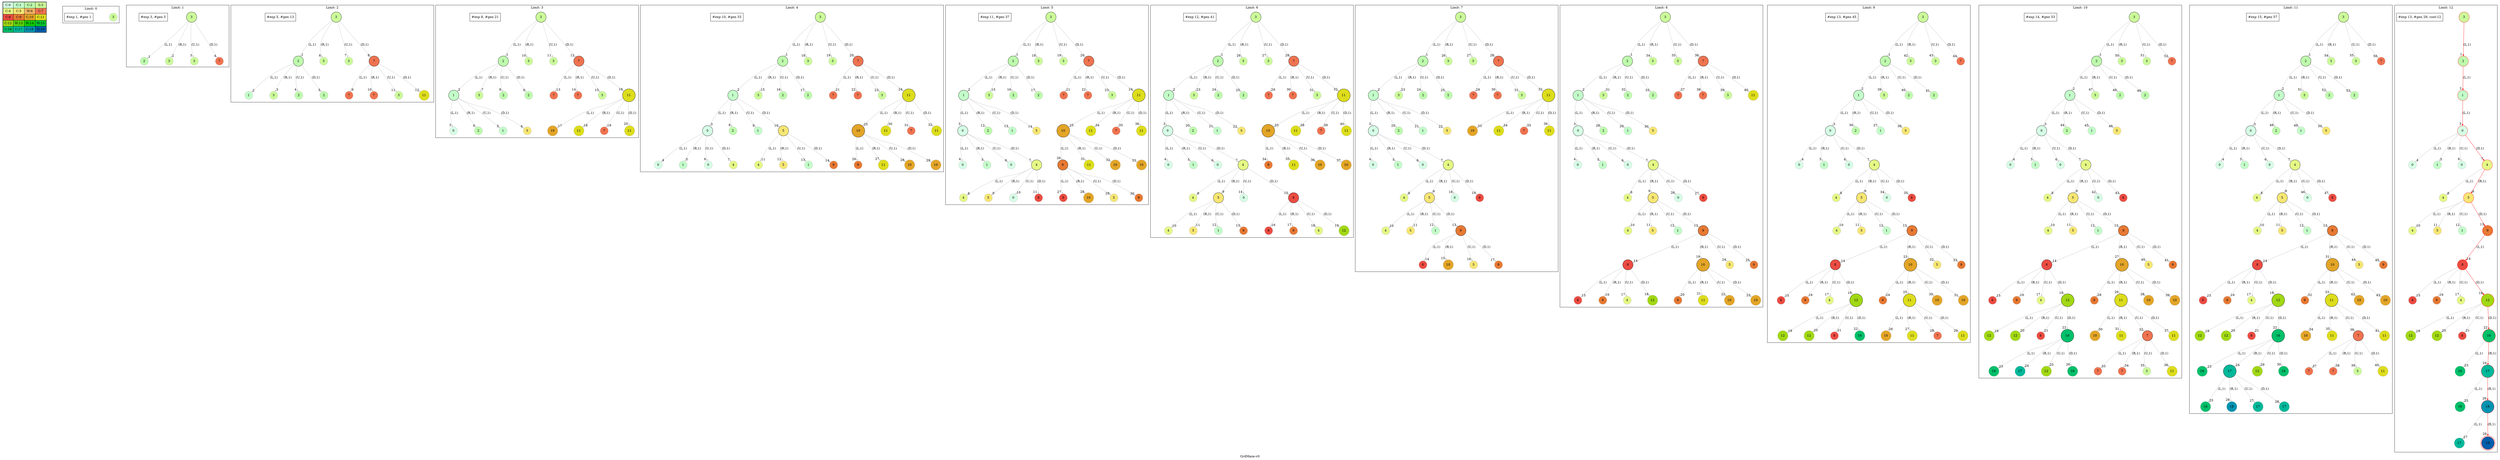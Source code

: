 digraph GrdMaze { label="GrdMaze-v0" nodesep=1 ranksep="1.2" node [shape=circle] edge [arrowsize=0.7] 
subgraph MAP {label=Map;map [shape=plaintext label=<<table border="1" cellpadding="5" cellspacing="0" cellborder="1"><tr><td bgcolor="0.39803922 0.15947579 0.99679532 1.        ">C:0</td><td bgcolor="0.35098039 0.23194764 0.99315867 1.        ">C:1</td><td bgcolor="0.29607843 0.31486959 0.98720184 1.        ">C:2</td><td bgcolor="0.24901961 0.38410575 0.98063477 1.        ">S:3</td></tr><tr><td bgcolor="0.19411765 0.46220388 0.97128103 1.        ">C:4</td><td bgcolor="0.14705882 0.52643216 0.96182564 1.        ">C:5</td><td bgcolor="0.09215686 0.59770746 0.94913494 1.        ">W:6</td><td bgcolor="0.0372549  0.66454018 0.93467977 1.        ">C:7</td></tr><tr><td bgcolor="0.00980392 0.71791192 0.92090552 1.        ">C:8</td><td bgcolor="0.06470588 0.77520398 0.9032472  1.        ">C:9</td><td bgcolor="0.11176471 0.81974048 0.88677369 1.        ">C:10</td><td bgcolor="0.16666667 0.8660254  0.8660254  1.        ">C:11</td></tr><tr><td bgcolor="0.21372549 0.9005867  0.84695821 1.        ">C:12</td><td bgcolor="0.26862745 0.93467977 0.82325295 1.        ">W:13</td><td bgcolor="0.32352941 0.96182564 0.79801723 1.        ">W:14</td><td bgcolor="0.37058824 0.97940977 0.77520398 1.        ">W:15</td></tr><tr><td bgcolor="0.4254902  0.99315867 0.74725253 1.        ">C:16</td><td bgcolor="0.47254902 0.99907048 0.72218645 1.        ">C:17</td><td bgcolor="0.52745098 0.99907048 0.69169844 1.        ">C:18</td><td bgcolor="0.5745098  0.99315867 0.66454018 1.        ">G:19</td></tr></table>>]} 
subgraph cluster0 { label="Limit: 0"    "0_3" [label=3 style=filled color=grey fillcolor="0.24901961 0.38410575 0.98063477 1.        " ];   "#exp 1, #gen 1" [ shape=box ]; }
subgraph cluster1 { label="Limit: 1"    "1_3" [label=3 style=filled color=grey fillcolor="0.24901961 0.38410575 0.98063477 1.        " ];  
"1_3" [label=" 3 " style=filled color=black fillcolor="0.24901961 0.38410575 0.98063477 1.        " ];  "1_3.2-0" [label=2 style=filled color=grey fillcolor="0.29607843 0.31486959 0.98720184 1.        " ];   "1_3" -> "1_3.2-0" [label="(L,1)" headlabel=" 1 " color=grey ]; 
"1_3.3-1" [label=3 style=filled color=grey fillcolor="0.24901961 0.38410575 0.98063477 1.        " ];   "1_3" -> "1_3.3-1" [label="(R,1)" headlabel=" 2 " color=grey ]; 
"1_3.3-2" [label=3 style=filled color=grey fillcolor="0.24901961 0.38410575 0.98063477 1.        " ];   "1_3" -> "1_3.3-2" [label="(U,1)" headlabel=" 3 " color=grey ]; 
"1_3.7-3" [label=7 style=filled color=grey fillcolor="0.0372549  0.66454018 0.93467977 1.        " ];   "1_3" -> "1_3.7-3" [label="(D,1)" headlabel=" 4 " color=grey ];  "#exp 3, #gen 5" [ shape=box ]; }
subgraph cluster2 { label="Limit: 2"    "2_3" [label=3 style=filled color=grey fillcolor="0.24901961 0.38410575 0.98063477 1.        " ];  
"2_3" [label=" 3 " style=filled color=black fillcolor="0.24901961 0.38410575 0.98063477 1.        " ];  "2_3.2-0" [label=2 style=filled color=grey fillcolor="0.29607843 0.31486959 0.98720184 1.        " ];   "2_3" -> "2_3.2-0" [label="(L,1)" headlabel=" 1 " color=grey ]; 
"2_3.2-0" [label=" 2 " style=filled color=black fillcolor="0.29607843 0.31486959 0.98720184 1.        " ];  "2_3.2.1-0" [label=1 style=filled color=grey fillcolor="0.35098039 0.23194764 0.99315867 1.        " ];   "2_3.2-0" -> "2_3.2.1-0" [label="(L,1)" headlabel=" 2 " color=grey ]; 
"2_3.2.3-1" [label=3 style=filled color=grey fillcolor="0.24901961 0.38410575 0.98063477 1.        " ];   "2_3.2-0" -> "2_3.2.3-1" [label="(R,1)" headlabel=" 3 " color=grey ]; 
"2_3.2.2-2" [label=2 style=filled color=grey fillcolor="0.29607843 0.31486959 0.98720184 1.        " ];   "2_3.2-0" -> "2_3.2.2-2" [label="(U,1)" headlabel=" 4 " color=grey ]; 
"2_3.2.2-3" [label=2 style=filled color=grey fillcolor="0.29607843 0.31486959 0.98720184 1.        " ];   "2_3.2-0" -> "2_3.2.2-3" [label="(D,1)" headlabel=" 5 " color=grey ]; 
"2_3.3-1" [label=3 style=filled color=grey fillcolor="0.24901961 0.38410575 0.98063477 1.        " ];   "2_3" -> "2_3.3-1" [label="(R,1)" headlabel=" 6 " color=grey ]; 
"2_3.3-2" [label=3 style=filled color=grey fillcolor="0.24901961 0.38410575 0.98063477 1.        " ];   "2_3" -> "2_3.3-2" [label="(U,1)" headlabel=" 7 " color=grey ]; 
"2_3.7-3" [label=7 style=filled color=grey fillcolor="0.0372549  0.66454018 0.93467977 1.        " ];   "2_3" -> "2_3.7-3" [label="(D,1)" headlabel=" 8 " color=grey ]; 
"2_3.7-3" [label=" 7 " style=filled color=black fillcolor="0.0372549  0.66454018 0.93467977 1.        " ];  "2_3.7.7-0" [label=7 style=filled color=grey fillcolor="0.0372549  0.66454018 0.93467977 1.        " ];   "2_3.7-3" -> "2_3.7.7-0" [label="(L,1)" headlabel=" 9 " color=grey ]; 
"2_3.7.7-1" [label=7 style=filled color=grey fillcolor="0.0372549  0.66454018 0.93467977 1.        " ];   "2_3.7-3" -> "2_3.7.7-1" [label="(R,1)" headlabel=" 10 " color=grey ]; 
"2_3.7.3-2" [label=3 style=filled color=grey fillcolor="0.24901961 0.38410575 0.98063477 1.        " ];   "2_3.7-3" -> "2_3.7.3-2" [label="(U,1)" headlabel=" 11 " color=grey ]; 
"2_3.7.11-3" [label=11 style=filled color=grey fillcolor="0.16666667 0.8660254  0.8660254  1.        " ];   "2_3.7-3" -> "2_3.7.11-3" [label="(D,1)" headlabel=" 12 " color=grey ];  "#exp 5, #gen 13" [ shape=box ]; }
subgraph cluster3 { label="Limit: 3"    "3_3" [label=3 style=filled color=grey fillcolor="0.24901961 0.38410575 0.98063477 1.        " ];  
"3_3" [label=" 3 " style=filled color=black fillcolor="0.24901961 0.38410575 0.98063477 1.        " ];  "3_3.2-0" [label=2 style=filled color=grey fillcolor="0.29607843 0.31486959 0.98720184 1.        " ];   "3_3" -> "3_3.2-0" [label="(L,1)" headlabel=" 1 " color=grey ]; 
"3_3.2-0" [label=" 2 " style=filled color=black fillcolor="0.29607843 0.31486959 0.98720184 1.        " ];  "3_3.2.1-0" [label=1 style=filled color=grey fillcolor="0.35098039 0.23194764 0.99315867 1.        " ];   "3_3.2-0" -> "3_3.2.1-0" [label="(L,1)" headlabel=" 2 " color=grey ]; 
"3_3.2.1-0" [label=" 1 " style=filled color=black fillcolor="0.35098039 0.23194764 0.99315867 1.        " ];  "3_3.2.1.0-0" [label=0 style=filled color=grey fillcolor="0.39803922 0.15947579 0.99679532 1.        " ];   "3_3.2.1-0" -> "3_3.2.1.0-0" [label="(L,1)" headlabel=" 3 " color=grey ]; 
"3_3.2.1.2-1" [label=2 style=filled color=grey fillcolor="0.29607843 0.31486959 0.98720184 1.        " ];   "3_3.2.1-0" -> "3_3.2.1.2-1" [label="(R,1)" headlabel=" 4 " color=grey ]; 
"3_3.2.1.1-2" [label=1 style=filled color=grey fillcolor="0.35098039 0.23194764 0.99315867 1.        " ];   "3_3.2.1-0" -> "3_3.2.1.1-2" [label="(U,1)" headlabel=" 5 " color=grey ]; 
"3_3.2.1.5-3" [label=5 style=filled color=grey fillcolor="0.14705882 0.52643216 0.96182564 1.        " ];   "3_3.2.1-0" -> "3_3.2.1.5-3" [label="(D,1)" headlabel=" 6 " color=grey ]; 
"3_3.2.3-1" [label=3 style=filled color=grey fillcolor="0.24901961 0.38410575 0.98063477 1.        " ];   "3_3.2-0" -> "3_3.2.3-1" [label="(R,1)" headlabel=" 7 " color=grey ]; 
"3_3.2.2-2" [label=2 style=filled color=grey fillcolor="0.29607843 0.31486959 0.98720184 1.        " ];   "3_3.2-0" -> "3_3.2.2-2" [label="(U,1)" headlabel=" 8 " color=grey ]; 
"3_3.2.2-3" [label=2 style=filled color=grey fillcolor="0.29607843 0.31486959 0.98720184 1.        " ];   "3_3.2-0" -> "3_3.2.2-3" [label="(D,1)" headlabel=" 9 " color=grey ]; 
"3_3.3-1" [label=3 style=filled color=grey fillcolor="0.24901961 0.38410575 0.98063477 1.        " ];   "3_3" -> "3_3.3-1" [label="(R,1)" headlabel=" 10 " color=grey ]; 
"3_3.3-2" [label=3 style=filled color=grey fillcolor="0.24901961 0.38410575 0.98063477 1.        " ];   "3_3" -> "3_3.3-2" [label="(U,1)" headlabel=" 11 " color=grey ]; 
"3_3.7-3" [label=7 style=filled color=grey fillcolor="0.0372549  0.66454018 0.93467977 1.        " ];   "3_3" -> "3_3.7-3" [label="(D,1)" headlabel=" 12 " color=grey ]; 
"3_3.7-3" [label=" 7 " style=filled color=black fillcolor="0.0372549  0.66454018 0.93467977 1.        " ];  "3_3.7.7-0" [label=7 style=filled color=grey fillcolor="0.0372549  0.66454018 0.93467977 1.        " ];   "3_3.7-3" -> "3_3.7.7-0" [label="(L,1)" headlabel=" 13 " color=grey ]; 
"3_3.7.7-1" [label=7 style=filled color=grey fillcolor="0.0372549  0.66454018 0.93467977 1.        " ];   "3_3.7-3" -> "3_3.7.7-1" [label="(R,1)" headlabel=" 14 " color=grey ]; 
"3_3.7.3-2" [label=3 style=filled color=grey fillcolor="0.24901961 0.38410575 0.98063477 1.        " ];   "3_3.7-3" -> "3_3.7.3-2" [label="(U,1)" headlabel=" 15 " color=grey ]; 
"3_3.7.11-3" [label=11 style=filled color=grey fillcolor="0.16666667 0.8660254  0.8660254  1.        " ];   "3_3.7-3" -> "3_3.7.11-3" [label="(D,1)" headlabel=" 16 " color=grey ]; 
"3_3.7.11-3" [label=" 11 " style=filled color=black fillcolor="0.16666667 0.8660254  0.8660254  1.        " ];  "3_3.7.11.10-0" [label=10 style=filled color=grey fillcolor="0.11176471 0.81974048 0.88677369 1.        " ];   "3_3.7.11-3" -> "3_3.7.11.10-0" [label="(L,1)" headlabel=" 17 " color=grey ]; 
"3_3.7.11.11-1" [label=11 style=filled color=grey fillcolor="0.16666667 0.8660254  0.8660254  1.        " ];   "3_3.7.11-3" -> "3_3.7.11.11-1" [label="(R,1)" headlabel=" 18 " color=grey ]; 
"3_3.7.11.7-2" [label=7 style=filled color=grey fillcolor="0.0372549  0.66454018 0.93467977 1.        " ];   "3_3.7.11-3" -> "3_3.7.11.7-2" [label="(U,1)" headlabel=" 19 " color=grey ]; 
"3_3.7.11.11-3" [label=11 style=filled color=grey fillcolor="0.16666667 0.8660254  0.8660254  1.        " ];   "3_3.7.11-3" -> "3_3.7.11.11-3" [label="(D,1)" headlabel=" 20 " color=grey ];  "#exp 8, #gen 21" [ shape=box ]; }
subgraph cluster4 { label="Limit: 4"    "4_3" [label=3 style=filled color=grey fillcolor="0.24901961 0.38410575 0.98063477 1.        " ];  
"4_3" [label=" 3 " style=filled color=black fillcolor="0.24901961 0.38410575 0.98063477 1.        " ];  "4_3.2-0" [label=2 style=filled color=grey fillcolor="0.29607843 0.31486959 0.98720184 1.        " ];   "4_3" -> "4_3.2-0" [label="(L,1)" headlabel=" 1 " color=grey ]; 
"4_3.2-0" [label=" 2 " style=filled color=black fillcolor="0.29607843 0.31486959 0.98720184 1.        " ];  "4_3.2.1-0" [label=1 style=filled color=grey fillcolor="0.35098039 0.23194764 0.99315867 1.        " ];   "4_3.2-0" -> "4_3.2.1-0" [label="(L,1)" headlabel=" 2 " color=grey ]; 
"4_3.2.1-0" [label=" 1 " style=filled color=black fillcolor="0.35098039 0.23194764 0.99315867 1.        " ];  "4_3.2.1.0-0" [label=0 style=filled color=grey fillcolor="0.39803922 0.15947579 0.99679532 1.        " ];   "4_3.2.1-0" -> "4_3.2.1.0-0" [label="(L,1)" headlabel=" 3 " color=grey ]; 
"4_3.2.1.0-0" [label=" 0 " style=filled color=black fillcolor="0.39803922 0.15947579 0.99679532 1.        " ];  "4_3.2.1.0.0-0" [label=0 style=filled color=grey fillcolor="0.39803922 0.15947579 0.99679532 1.        " ];   "4_3.2.1.0-0" -> "4_3.2.1.0.0-0" [label="(L,1)" headlabel=" 4 " color=grey ]; 
"4_3.2.1.0.1-1" [label=1 style=filled color=grey fillcolor="0.35098039 0.23194764 0.99315867 1.        " ];   "4_3.2.1.0-0" -> "4_3.2.1.0.1-1" [label="(R,1)" headlabel=" 5 " color=grey ]; 
"4_3.2.1.0.0-2" [label=0 style=filled color=grey fillcolor="0.39803922 0.15947579 0.99679532 1.        " ];   "4_3.2.1.0-0" -> "4_3.2.1.0.0-2" [label="(U,1)" headlabel=" 6 " color=grey ]; 
"4_3.2.1.0.4-3" [label=4 style=filled color=grey fillcolor="0.19411765 0.46220388 0.97128103 1.        " ];   "4_3.2.1.0-0" -> "4_3.2.1.0.4-3" [label="(D,1)" headlabel=" 7 " color=grey ]; 
"4_3.2.1.2-1" [label=2 style=filled color=grey fillcolor="0.29607843 0.31486959 0.98720184 1.        " ];   "4_3.2.1-0" -> "4_3.2.1.2-1" [label="(R,1)" headlabel=" 8 " color=grey ]; 
"4_3.2.1.1-2" [label=1 style=filled color=grey fillcolor="0.35098039 0.23194764 0.99315867 1.        " ];   "4_3.2.1-0" -> "4_3.2.1.1-2" [label="(U,1)" headlabel=" 9 " color=grey ]; 
"4_3.2.1.5-3" [label=5 style=filled color=grey fillcolor="0.14705882 0.52643216 0.96182564 1.        " ];   "4_3.2.1-0" -> "4_3.2.1.5-3" [label="(D,1)" headlabel=" 10 " color=grey ]; 
"4_3.2.1.5-3" [label=" 5 " style=filled color=black fillcolor="0.14705882 0.52643216 0.96182564 1.        " ];  "4_3.2.1.5.4-0" [label=4 style=filled color=grey fillcolor="0.19411765 0.46220388 0.97128103 1.        " ];   "4_3.2.1.5-3" -> "4_3.2.1.5.4-0" [label="(L,1)" headlabel=" 11 " color=grey ]; 
"4_3.2.1.5.5-1" [label=5 style=filled color=grey fillcolor="0.14705882 0.52643216 0.96182564 1.        " ];   "4_3.2.1.5-3" -> "4_3.2.1.5.5-1" [label="(R,1)" headlabel=" 12 " color=grey ]; 
"4_3.2.1.5.1-2" [label=1 style=filled color=grey fillcolor="0.35098039 0.23194764 0.99315867 1.        " ];   "4_3.2.1.5-3" -> "4_3.2.1.5.1-2" [label="(U,1)" headlabel=" 13 " color=grey ]; 
"4_3.2.1.5.9-3" [label=9 style=filled color=grey fillcolor="0.06470588 0.77520398 0.9032472  1.        " ];   "4_3.2.1.5-3" -> "4_3.2.1.5.9-3" [label="(D,1)" headlabel=" 14 " color=grey ]; 
"4_3.2.3-1" [label=3 style=filled color=grey fillcolor="0.24901961 0.38410575 0.98063477 1.        " ];   "4_3.2-0" -> "4_3.2.3-1" [label="(R,1)" headlabel=" 15 " color=grey ]; 
"4_3.2.2-2" [label=2 style=filled color=grey fillcolor="0.29607843 0.31486959 0.98720184 1.        " ];   "4_3.2-0" -> "4_3.2.2-2" [label="(U,1)" headlabel=" 16 " color=grey ]; 
"4_3.2.2-3" [label=2 style=filled color=grey fillcolor="0.29607843 0.31486959 0.98720184 1.        " ];   "4_3.2-0" -> "4_3.2.2-3" [label="(D,1)" headlabel=" 17 " color=grey ]; 
"4_3.3-1" [label=3 style=filled color=grey fillcolor="0.24901961 0.38410575 0.98063477 1.        " ];   "4_3" -> "4_3.3-1" [label="(R,1)" headlabel=" 18 " color=grey ]; 
"4_3.3-2" [label=3 style=filled color=grey fillcolor="0.24901961 0.38410575 0.98063477 1.        " ];   "4_3" -> "4_3.3-2" [label="(U,1)" headlabel=" 19 " color=grey ]; 
"4_3.7-3" [label=7 style=filled color=grey fillcolor="0.0372549  0.66454018 0.93467977 1.        " ];   "4_3" -> "4_3.7-3" [label="(D,1)" headlabel=" 20 " color=grey ]; 
"4_3.7-3" [label=" 7 " style=filled color=black fillcolor="0.0372549  0.66454018 0.93467977 1.        " ];  "4_3.7.7-0" [label=7 style=filled color=grey fillcolor="0.0372549  0.66454018 0.93467977 1.        " ];   "4_3.7-3" -> "4_3.7.7-0" [label="(L,1)" headlabel=" 21 " color=grey ]; 
"4_3.7.7-1" [label=7 style=filled color=grey fillcolor="0.0372549  0.66454018 0.93467977 1.        " ];   "4_3.7-3" -> "4_3.7.7-1" [label="(R,1)" headlabel=" 22 " color=grey ]; 
"4_3.7.3-2" [label=3 style=filled color=grey fillcolor="0.24901961 0.38410575 0.98063477 1.        " ];   "4_3.7-3" -> "4_3.7.3-2" [label="(U,1)" headlabel=" 23 " color=grey ]; 
"4_3.7.11-3" [label=11 style=filled color=grey fillcolor="0.16666667 0.8660254  0.8660254  1.        " ];   "4_3.7-3" -> "4_3.7.11-3" [label="(D,1)" headlabel=" 24 " color=grey ]; 
"4_3.7.11-3" [label=" 11 " style=filled color=black fillcolor="0.16666667 0.8660254  0.8660254  1.        " ];  "4_3.7.11.10-0" [label=10 style=filled color=grey fillcolor="0.11176471 0.81974048 0.88677369 1.        " ];   "4_3.7.11-3" -> "4_3.7.11.10-0" [label="(L,1)" headlabel=" 25 " color=grey ]; 
"4_3.7.11.10-0" [label=" 10 " style=filled color=black fillcolor="0.11176471 0.81974048 0.88677369 1.        " ];  "4_3.7.11.10.9-0" [label=9 style=filled color=grey fillcolor="0.06470588 0.77520398 0.9032472  1.        " ];   "4_3.7.11.10-0" -> "4_3.7.11.10.9-0" [label="(L,1)" headlabel=" 26 " color=grey ]; 
"4_3.7.11.10.11-1" [label=11 style=filled color=grey fillcolor="0.16666667 0.8660254  0.8660254  1.        " ];   "4_3.7.11.10-0" -> "4_3.7.11.10.11-1" [label="(R,1)" headlabel=" 27 " color=grey ]; 
"4_3.7.11.10.10-2" [label=10 style=filled color=grey fillcolor="0.11176471 0.81974048 0.88677369 1.        " ];   "4_3.7.11.10-0" -> "4_3.7.11.10.10-2" [label="(U,1)" headlabel=" 28 " color=grey ]; 
"4_3.7.11.10.10-3" [label=10 style=filled color=grey fillcolor="0.11176471 0.81974048 0.88677369 1.        " ];   "4_3.7.11.10-0" -> "4_3.7.11.10.10-3" [label="(D,1)" headlabel=" 29 " color=grey ]; 
"4_3.7.11.11-1" [label=11 style=filled color=grey fillcolor="0.16666667 0.8660254  0.8660254  1.        " ];   "4_3.7.11-3" -> "4_3.7.11.11-1" [label="(R,1)" headlabel=" 30 " color=grey ]; 
"4_3.7.11.7-2" [label=7 style=filled color=grey fillcolor="0.0372549  0.66454018 0.93467977 1.        " ];   "4_3.7.11-3" -> "4_3.7.11.7-2" [label="(U,1)" headlabel=" 31 " color=grey ]; 
"4_3.7.11.11-3" [label=11 style=filled color=grey fillcolor="0.16666667 0.8660254  0.8660254  1.        " ];   "4_3.7.11-3" -> "4_3.7.11.11-3" [label="(D,1)" headlabel=" 32 " color=grey ];  "#exp 10, #gen 33" [ shape=box ]; }
subgraph cluster5 { label="Limit: 5"    "5_3" [label=3 style=filled color=grey fillcolor="0.24901961 0.38410575 0.98063477 1.        " ];  
"5_3" [label=" 3 " style=filled color=black fillcolor="0.24901961 0.38410575 0.98063477 1.        " ];  "5_3.2-0" [label=2 style=filled color=grey fillcolor="0.29607843 0.31486959 0.98720184 1.        " ];   "5_3" -> "5_3.2-0" [label="(L,1)" headlabel=" 1 " color=grey ]; 
"5_3.2-0" [label=" 2 " style=filled color=black fillcolor="0.29607843 0.31486959 0.98720184 1.        " ];  "5_3.2.1-0" [label=1 style=filled color=grey fillcolor="0.35098039 0.23194764 0.99315867 1.        " ];   "5_3.2-0" -> "5_3.2.1-0" [label="(L,1)" headlabel=" 2 " color=grey ]; 
"5_3.2.1-0" [label=" 1 " style=filled color=black fillcolor="0.35098039 0.23194764 0.99315867 1.        " ];  "5_3.2.1.0-0" [label=0 style=filled color=grey fillcolor="0.39803922 0.15947579 0.99679532 1.        " ];   "5_3.2.1-0" -> "5_3.2.1.0-0" [label="(L,1)" headlabel=" 3 " color=grey ]; 
"5_3.2.1.0-0" [label=" 0 " style=filled color=black fillcolor="0.39803922 0.15947579 0.99679532 1.        " ];  "5_3.2.1.0.0-0" [label=0 style=filled color=grey fillcolor="0.39803922 0.15947579 0.99679532 1.        " ];   "5_3.2.1.0-0" -> "5_3.2.1.0.0-0" [label="(L,1)" headlabel=" 4 " color=grey ]; 
"5_3.2.1.0.1-1" [label=1 style=filled color=grey fillcolor="0.35098039 0.23194764 0.99315867 1.        " ];   "5_3.2.1.0-0" -> "5_3.2.1.0.1-1" [label="(R,1)" headlabel=" 5 " color=grey ]; 
"5_3.2.1.0.0-2" [label=0 style=filled color=grey fillcolor="0.39803922 0.15947579 0.99679532 1.        " ];   "5_3.2.1.0-0" -> "5_3.2.1.0.0-2" [label="(U,1)" headlabel=" 6 " color=grey ]; 
"5_3.2.1.0.4-3" [label=4 style=filled color=grey fillcolor="0.19411765 0.46220388 0.97128103 1.        " ];   "5_3.2.1.0-0" -> "5_3.2.1.0.4-3" [label="(D,1)" headlabel=" 7 " color=grey ]; 
"5_3.2.1.0.4-3" [label=" 4 " style=filled color=black fillcolor="0.19411765 0.46220388 0.97128103 1.        " ];  "5_3.2.1.0.4.4-0" [label=4 style=filled color=grey fillcolor="0.19411765 0.46220388 0.97128103 1.        " ];   "5_3.2.1.0.4-3" -> "5_3.2.1.0.4.4-0" [label="(L,1)" headlabel=" 8 " color=grey ]; 
"5_3.2.1.0.4.5-1" [label=5 style=filled color=grey fillcolor="0.14705882 0.52643216 0.96182564 1.        " ];   "5_3.2.1.0.4-3" -> "5_3.2.1.0.4.5-1" [label="(R,1)" headlabel=" 9 " color=grey ]; 
"5_3.2.1.0.4.0-2" [label=0 style=filled color=grey fillcolor="0.39803922 0.15947579 0.99679532 1.        " ];   "5_3.2.1.0.4-3" -> "5_3.2.1.0.4.0-2" [label="(U,1)" headlabel=" 10 " color=grey ]; 
"5_3.2.1.0.4.8-3" [label=8 style=filled color=grey fillcolor="0.00980392 0.71791192 0.92090552 1.        " ];   "5_3.2.1.0.4-3" -> "5_3.2.1.0.4.8-3" [label="(D,1)" headlabel=" 11 " color=grey ]; 
"5_3.2.1.2-1" [label=2 style=filled color=grey fillcolor="0.29607843 0.31486959 0.98720184 1.        " ];   "5_3.2.1-0" -> "5_3.2.1.2-1" [label="(R,1)" headlabel=" 12 " color=grey ]; 
"5_3.2.1.1-2" [label=1 style=filled color=grey fillcolor="0.35098039 0.23194764 0.99315867 1.        " ];   "5_3.2.1-0" -> "5_3.2.1.1-2" [label="(U,1)" headlabel=" 13 " color=grey ]; 
"5_3.2.1.5-3" [label=5 style=filled color=grey fillcolor="0.14705882 0.52643216 0.96182564 1.        " ];   "5_3.2.1-0" -> "5_3.2.1.5-3" [label="(D,1)" headlabel=" 14 " color=grey ]; 
"5_3.2.3-1" [label=3 style=filled color=grey fillcolor="0.24901961 0.38410575 0.98063477 1.        " ];   "5_3.2-0" -> "5_3.2.3-1" [label="(R,1)" headlabel=" 15 " color=grey ]; 
"5_3.2.2-2" [label=2 style=filled color=grey fillcolor="0.29607843 0.31486959 0.98720184 1.        " ];   "5_3.2-0" -> "5_3.2.2-2" [label="(U,1)" headlabel=" 16 " color=grey ]; 
"5_3.2.2-3" [label=2 style=filled color=grey fillcolor="0.29607843 0.31486959 0.98720184 1.        " ];   "5_3.2-0" -> "5_3.2.2-3" [label="(D,1)" headlabel=" 17 " color=grey ]; 
"5_3.3-1" [label=3 style=filled color=grey fillcolor="0.24901961 0.38410575 0.98063477 1.        " ];   "5_3" -> "5_3.3-1" [label="(R,1)" headlabel=" 18 " color=grey ]; 
"5_3.3-2" [label=3 style=filled color=grey fillcolor="0.24901961 0.38410575 0.98063477 1.        " ];   "5_3" -> "5_3.3-2" [label="(U,1)" headlabel=" 19 " color=grey ]; 
"5_3.7-3" [label=7 style=filled color=grey fillcolor="0.0372549  0.66454018 0.93467977 1.        " ];   "5_3" -> "5_3.7-3" [label="(D,1)" headlabel=" 20 " color=grey ]; 
"5_3.7-3" [label=" 7 " style=filled color=black fillcolor="0.0372549  0.66454018 0.93467977 1.        " ];  "5_3.7.7-0" [label=7 style=filled color=grey fillcolor="0.0372549  0.66454018 0.93467977 1.        " ];   "5_3.7-3" -> "5_3.7.7-0" [label="(L,1)" headlabel=" 21 " color=grey ]; 
"5_3.7.7-1" [label=7 style=filled color=grey fillcolor="0.0372549  0.66454018 0.93467977 1.        " ];   "5_3.7-3" -> "5_3.7.7-1" [label="(R,1)" headlabel=" 22 " color=grey ]; 
"5_3.7.3-2" [label=3 style=filled color=grey fillcolor="0.24901961 0.38410575 0.98063477 1.        " ];   "5_3.7-3" -> "5_3.7.3-2" [label="(U,1)" headlabel=" 23 " color=grey ]; 
"5_3.7.11-3" [label=11 style=filled color=grey fillcolor="0.16666667 0.8660254  0.8660254  1.        " ];   "5_3.7-3" -> "5_3.7.11-3" [label="(D,1)" headlabel=" 24 " color=grey ]; 
"5_3.7.11-3" [label=" 11 " style=filled color=black fillcolor="0.16666667 0.8660254  0.8660254  1.        " ];  "5_3.7.11.10-0" [label=10 style=filled color=grey fillcolor="0.11176471 0.81974048 0.88677369 1.        " ];   "5_3.7.11-3" -> "5_3.7.11.10-0" [label="(L,1)" headlabel=" 25 " color=grey ]; 
"5_3.7.11.10-0" [label=" 10 " style=filled color=black fillcolor="0.11176471 0.81974048 0.88677369 1.        " ];  "5_3.7.11.10.9-0" [label=9 style=filled color=grey fillcolor="0.06470588 0.77520398 0.9032472  1.        " ];   "5_3.7.11.10-0" -> "5_3.7.11.10.9-0" [label="(L,1)" headlabel=" 26 " color=grey ]; 
"5_3.7.11.10.9-0" [label=" 9 " style=filled color=black fillcolor="0.06470588 0.77520398 0.9032472  1.        " ];  "5_3.7.11.10.9.8-0" [label=8 style=filled color=grey fillcolor="0.00980392 0.71791192 0.92090552 1.        " ];   "5_3.7.11.10.9-0" -> "5_3.7.11.10.9.8-0" [label="(L,1)" headlabel=" 27 " color=grey ]; 
"5_3.7.11.10.9.10-1" [label=10 style=filled color=grey fillcolor="0.11176471 0.81974048 0.88677369 1.        " ];   "5_3.7.11.10.9-0" -> "5_3.7.11.10.9.10-1" [label="(R,1)" headlabel=" 28 " color=grey ]; 
"5_3.7.11.10.9.5-2" [label=5 style=filled color=grey fillcolor="0.14705882 0.52643216 0.96182564 1.        " ];   "5_3.7.11.10.9-0" -> "5_3.7.11.10.9.5-2" [label="(U,1)" headlabel=" 29 " color=grey ]; 
"5_3.7.11.10.9.9-3" [label=9 style=filled color=grey fillcolor="0.06470588 0.77520398 0.9032472  1.        " ];   "5_3.7.11.10.9-0" -> "5_3.7.11.10.9.9-3" [label="(D,1)" headlabel=" 30 " color=grey ]; 
"5_3.7.11.10.11-1" [label=11 style=filled color=grey fillcolor="0.16666667 0.8660254  0.8660254  1.        " ];   "5_3.7.11.10-0" -> "5_3.7.11.10.11-1" [label="(R,1)" headlabel=" 31 " color=grey ]; 
"5_3.7.11.10.10-2" [label=10 style=filled color=grey fillcolor="0.11176471 0.81974048 0.88677369 1.        " ];   "5_3.7.11.10-0" -> "5_3.7.11.10.10-2" [label="(U,1)" headlabel=" 32 " color=grey ]; 
"5_3.7.11.10.10-3" [label=10 style=filled color=grey fillcolor="0.11176471 0.81974048 0.88677369 1.        " ];   "5_3.7.11.10-0" -> "5_3.7.11.10.10-3" [label="(D,1)" headlabel=" 33 " color=grey ]; 
"5_3.7.11.11-1" [label=11 style=filled color=grey fillcolor="0.16666667 0.8660254  0.8660254  1.        " ];   "5_3.7.11-3" -> "5_3.7.11.11-1" [label="(R,1)" headlabel=" 34 " color=grey ]; 
"5_3.7.11.7-2" [label=7 style=filled color=grey fillcolor="0.0372549  0.66454018 0.93467977 1.        " ];   "5_3.7.11-3" -> "5_3.7.11.7-2" [label="(U,1)" headlabel=" 35 " color=grey ]; 
"5_3.7.11.11-3" [label=11 style=filled color=grey fillcolor="0.16666667 0.8660254  0.8660254  1.        " ];   "5_3.7.11-3" -> "5_3.7.11.11-3" [label="(D,1)" headlabel=" 36 " color=grey ];  "#exp 11, #gen 37" [ shape=box ]; }
subgraph cluster6 { label="Limit: 6"    "6_3" [label=3 style=filled color=grey fillcolor="0.24901961 0.38410575 0.98063477 1.        " ];  
"6_3" [label=" 3 " style=filled color=black fillcolor="0.24901961 0.38410575 0.98063477 1.        " ];  "6_3.2-0" [label=2 style=filled color=grey fillcolor="0.29607843 0.31486959 0.98720184 1.        " ];   "6_3" -> "6_3.2-0" [label="(L,1)" headlabel=" 1 " color=grey ]; 
"6_3.2-0" [label=" 2 " style=filled color=black fillcolor="0.29607843 0.31486959 0.98720184 1.        " ];  "6_3.2.1-0" [label=1 style=filled color=grey fillcolor="0.35098039 0.23194764 0.99315867 1.        " ];   "6_3.2-0" -> "6_3.2.1-0" [label="(L,1)" headlabel=" 2 " color=grey ]; 
"6_3.2.1-0" [label=" 1 " style=filled color=black fillcolor="0.35098039 0.23194764 0.99315867 1.        " ];  "6_3.2.1.0-0" [label=0 style=filled color=grey fillcolor="0.39803922 0.15947579 0.99679532 1.        " ];   "6_3.2.1-0" -> "6_3.2.1.0-0" [label="(L,1)" headlabel=" 3 " color=grey ]; 
"6_3.2.1.0-0" [label=" 0 " style=filled color=black fillcolor="0.39803922 0.15947579 0.99679532 1.        " ];  "6_3.2.1.0.0-0" [label=0 style=filled color=grey fillcolor="0.39803922 0.15947579 0.99679532 1.        " ];   "6_3.2.1.0-0" -> "6_3.2.1.0.0-0" [label="(L,1)" headlabel=" 4 " color=grey ]; 
"6_3.2.1.0.1-1" [label=1 style=filled color=grey fillcolor="0.35098039 0.23194764 0.99315867 1.        " ];   "6_3.2.1.0-0" -> "6_3.2.1.0.1-1" [label="(R,1)" headlabel=" 5 " color=grey ]; 
"6_3.2.1.0.0-2" [label=0 style=filled color=grey fillcolor="0.39803922 0.15947579 0.99679532 1.        " ];   "6_3.2.1.0-0" -> "6_3.2.1.0.0-2" [label="(U,1)" headlabel=" 6 " color=grey ]; 
"6_3.2.1.0.4-3" [label=4 style=filled color=grey fillcolor="0.19411765 0.46220388 0.97128103 1.        " ];   "6_3.2.1.0-0" -> "6_3.2.1.0.4-3" [label="(D,1)" headlabel=" 7 " color=grey ]; 
"6_3.2.1.0.4-3" [label=" 4 " style=filled color=black fillcolor="0.19411765 0.46220388 0.97128103 1.        " ];  "6_3.2.1.0.4.4-0" [label=4 style=filled color=grey fillcolor="0.19411765 0.46220388 0.97128103 1.        " ];   "6_3.2.1.0.4-3" -> "6_3.2.1.0.4.4-0" [label="(L,1)" headlabel=" 8 " color=grey ]; 
"6_3.2.1.0.4.5-1" [label=5 style=filled color=grey fillcolor="0.14705882 0.52643216 0.96182564 1.        " ];   "6_3.2.1.0.4-3" -> "6_3.2.1.0.4.5-1" [label="(R,1)" headlabel=" 9 " color=grey ]; 
"6_3.2.1.0.4.5-1" [label=" 5 " style=filled color=black fillcolor="0.14705882 0.52643216 0.96182564 1.        " ];  "6_3.2.1.0.4.5.4-0" [label=4 style=filled color=grey fillcolor="0.19411765 0.46220388 0.97128103 1.        " ];   "6_3.2.1.0.4.5-1" -> "6_3.2.1.0.4.5.4-0" [label="(L,1)" headlabel=" 10 " color=grey ]; 
"6_3.2.1.0.4.5.5-1" [label=5 style=filled color=grey fillcolor="0.14705882 0.52643216 0.96182564 1.        " ];   "6_3.2.1.0.4.5-1" -> "6_3.2.1.0.4.5.5-1" [label="(R,1)" headlabel=" 11 " color=grey ]; 
"6_3.2.1.0.4.5.1-2" [label=1 style=filled color=grey fillcolor="0.35098039 0.23194764 0.99315867 1.        " ];   "6_3.2.1.0.4.5-1" -> "6_3.2.1.0.4.5.1-2" [label="(U,1)" headlabel=" 12 " color=grey ]; 
"6_3.2.1.0.4.5.9-3" [label=9 style=filled color=grey fillcolor="0.06470588 0.77520398 0.9032472  1.        " ];   "6_3.2.1.0.4.5-1" -> "6_3.2.1.0.4.5.9-3" [label="(D,1)" headlabel=" 13 " color=grey ]; 
"6_3.2.1.0.4.0-2" [label=0 style=filled color=grey fillcolor="0.39803922 0.15947579 0.99679532 1.        " ];   "6_3.2.1.0.4-3" -> "6_3.2.1.0.4.0-2" [label="(U,1)" headlabel=" 14 " color=grey ]; 
"6_3.2.1.0.4.8-3" [label=8 style=filled color=grey fillcolor="0.00980392 0.71791192 0.92090552 1.        " ];   "6_3.2.1.0.4-3" -> "6_3.2.1.0.4.8-3" [label="(D,1)" headlabel=" 15 " color=grey ]; 
"6_3.2.1.0.4.8-3" [label=" 8 " style=filled color=black fillcolor="0.00980392 0.71791192 0.92090552 1.        " ];  "6_3.2.1.0.4.8.8-0" [label=8 style=filled color=grey fillcolor="0.00980392 0.71791192 0.92090552 1.        " ];   "6_3.2.1.0.4.8-3" -> "6_3.2.1.0.4.8.8-0" [label="(L,1)" headlabel=" 16 " color=grey ]; 
"6_3.2.1.0.4.8.9-1" [label=9 style=filled color=grey fillcolor="0.06470588 0.77520398 0.9032472  1.        " ];   "6_3.2.1.0.4.8-3" -> "6_3.2.1.0.4.8.9-1" [label="(R,1)" headlabel=" 17 " color=grey ]; 
"6_3.2.1.0.4.8.4-2" [label=4 style=filled color=grey fillcolor="0.19411765 0.46220388 0.97128103 1.        " ];   "6_3.2.1.0.4.8-3" -> "6_3.2.1.0.4.8.4-2" [label="(U,1)" headlabel=" 18 " color=grey ]; 
"6_3.2.1.0.4.8.12-3" [label=12 style=filled color=grey fillcolor="0.21372549 0.9005867  0.84695821 1.        " ];   "6_3.2.1.0.4.8-3" -> "6_3.2.1.0.4.8.12-3" [label="(D,1)" headlabel=" 19 " color=grey ]; 
"6_3.2.1.2-1" [label=2 style=filled color=grey fillcolor="0.29607843 0.31486959 0.98720184 1.        " ];   "6_3.2.1-0" -> "6_3.2.1.2-1" [label="(R,1)" headlabel=" 20 " color=grey ]; 
"6_3.2.1.1-2" [label=1 style=filled color=grey fillcolor="0.35098039 0.23194764 0.99315867 1.        " ];   "6_3.2.1-0" -> "6_3.2.1.1-2" [label="(U,1)" headlabel=" 21 " color=grey ]; 
"6_3.2.1.5-3" [label=5 style=filled color=grey fillcolor="0.14705882 0.52643216 0.96182564 1.        " ];   "6_3.2.1-0" -> "6_3.2.1.5-3" [label="(D,1)" headlabel=" 22 " color=grey ]; 
"6_3.2.3-1" [label=3 style=filled color=grey fillcolor="0.24901961 0.38410575 0.98063477 1.        " ];   "6_3.2-0" -> "6_3.2.3-1" [label="(R,1)" headlabel=" 23 " color=grey ]; 
"6_3.2.2-2" [label=2 style=filled color=grey fillcolor="0.29607843 0.31486959 0.98720184 1.        " ];   "6_3.2-0" -> "6_3.2.2-2" [label="(U,1)" headlabel=" 24 " color=grey ]; 
"6_3.2.2-3" [label=2 style=filled color=grey fillcolor="0.29607843 0.31486959 0.98720184 1.        " ];   "6_3.2-0" -> "6_3.2.2-3" [label="(D,1)" headlabel=" 25 " color=grey ]; 
"6_3.3-1" [label=3 style=filled color=grey fillcolor="0.24901961 0.38410575 0.98063477 1.        " ];   "6_3" -> "6_3.3-1" [label="(R,1)" headlabel=" 26 " color=grey ]; 
"6_3.3-2" [label=3 style=filled color=grey fillcolor="0.24901961 0.38410575 0.98063477 1.        " ];   "6_3" -> "6_3.3-2" [label="(U,1)" headlabel=" 27 " color=grey ]; 
"6_3.7-3" [label=7 style=filled color=grey fillcolor="0.0372549  0.66454018 0.93467977 1.        " ];   "6_3" -> "6_3.7-3" [label="(D,1)" headlabel=" 28 " color=grey ]; 
"6_3.7-3" [label=" 7 " style=filled color=black fillcolor="0.0372549  0.66454018 0.93467977 1.        " ];  "6_3.7.7-0" [label=7 style=filled color=grey fillcolor="0.0372549  0.66454018 0.93467977 1.        " ];   "6_3.7-3" -> "6_3.7.7-0" [label="(L,1)" headlabel=" 29 " color=grey ]; 
"6_3.7.7-1" [label=7 style=filled color=grey fillcolor="0.0372549  0.66454018 0.93467977 1.        " ];   "6_3.7-3" -> "6_3.7.7-1" [label="(R,1)" headlabel=" 30 " color=grey ]; 
"6_3.7.3-2" [label=3 style=filled color=grey fillcolor="0.24901961 0.38410575 0.98063477 1.        " ];   "6_3.7-3" -> "6_3.7.3-2" [label="(U,1)" headlabel=" 31 " color=grey ]; 
"6_3.7.11-3" [label=11 style=filled color=grey fillcolor="0.16666667 0.8660254  0.8660254  1.        " ];   "6_3.7-3" -> "6_3.7.11-3" [label="(D,1)" headlabel=" 32 " color=grey ]; 
"6_3.7.11-3" [label=" 11 " style=filled color=black fillcolor="0.16666667 0.8660254  0.8660254  1.        " ];  "6_3.7.11.10-0" [label=10 style=filled color=grey fillcolor="0.11176471 0.81974048 0.88677369 1.        " ];   "6_3.7.11-3" -> "6_3.7.11.10-0" [label="(L,1)" headlabel=" 33 " color=grey ]; 
"6_3.7.11.10-0" [label=" 10 " style=filled color=black fillcolor="0.11176471 0.81974048 0.88677369 1.        " ];  "6_3.7.11.10.9-0" [label=9 style=filled color=grey fillcolor="0.06470588 0.77520398 0.9032472  1.        " ];   "6_3.7.11.10-0" -> "6_3.7.11.10.9-0" [label="(L,1)" headlabel=" 34 " color=grey ]; 
"6_3.7.11.10.11-1" [label=11 style=filled color=grey fillcolor="0.16666667 0.8660254  0.8660254  1.        " ];   "6_3.7.11.10-0" -> "6_3.7.11.10.11-1" [label="(R,1)" headlabel=" 35 " color=grey ]; 
"6_3.7.11.10.10-2" [label=10 style=filled color=grey fillcolor="0.11176471 0.81974048 0.88677369 1.        " ];   "6_3.7.11.10-0" -> "6_3.7.11.10.10-2" [label="(U,1)" headlabel=" 36 " color=grey ]; 
"6_3.7.11.10.10-3" [label=10 style=filled color=grey fillcolor="0.11176471 0.81974048 0.88677369 1.        " ];   "6_3.7.11.10-0" -> "6_3.7.11.10.10-3" [label="(D,1)" headlabel=" 37 " color=grey ]; 
"6_3.7.11.11-1" [label=11 style=filled color=grey fillcolor="0.16666667 0.8660254  0.8660254  1.        " ];   "6_3.7.11-3" -> "6_3.7.11.11-1" [label="(R,1)" headlabel=" 38 " color=grey ]; 
"6_3.7.11.7-2" [label=7 style=filled color=grey fillcolor="0.0372549  0.66454018 0.93467977 1.        " ];   "6_3.7.11-3" -> "6_3.7.11.7-2" [label="(U,1)" headlabel=" 39 " color=grey ]; 
"6_3.7.11.11-3" [label=11 style=filled color=grey fillcolor="0.16666667 0.8660254  0.8660254  1.        " ];   "6_3.7.11-3" -> "6_3.7.11.11-3" [label="(D,1)" headlabel=" 40 " color=grey ];  "#exp 12, #gen 41" [ shape=box ]; }
subgraph cluster7 { label="Limit: 7"    "7_3" [label=3 style=filled color=grey fillcolor="0.24901961 0.38410575 0.98063477 1.        " ];  
"7_3" [label=" 3 " style=filled color=black fillcolor="0.24901961 0.38410575 0.98063477 1.        " ];  "7_3.2-0" [label=2 style=filled color=grey fillcolor="0.29607843 0.31486959 0.98720184 1.        " ];   "7_3" -> "7_3.2-0" [label="(L,1)" headlabel=" 1 " color=grey ]; 
"7_3.2-0" [label=" 2 " style=filled color=black fillcolor="0.29607843 0.31486959 0.98720184 1.        " ];  "7_3.2.1-0" [label=1 style=filled color=grey fillcolor="0.35098039 0.23194764 0.99315867 1.        " ];   "7_3.2-0" -> "7_3.2.1-0" [label="(L,1)" headlabel=" 2 " color=grey ]; 
"7_3.2.1-0" [label=" 1 " style=filled color=black fillcolor="0.35098039 0.23194764 0.99315867 1.        " ];  "7_3.2.1.0-0" [label=0 style=filled color=grey fillcolor="0.39803922 0.15947579 0.99679532 1.        " ];   "7_3.2.1-0" -> "7_3.2.1.0-0" [label="(L,1)" headlabel=" 3 " color=grey ]; 
"7_3.2.1.0-0" [label=" 0 " style=filled color=black fillcolor="0.39803922 0.15947579 0.99679532 1.        " ];  "7_3.2.1.0.0-0" [label=0 style=filled color=grey fillcolor="0.39803922 0.15947579 0.99679532 1.        " ];   "7_3.2.1.0-0" -> "7_3.2.1.0.0-0" [label="(L,1)" headlabel=" 4 " color=grey ]; 
"7_3.2.1.0.1-1" [label=1 style=filled color=grey fillcolor="0.35098039 0.23194764 0.99315867 1.        " ];   "7_3.2.1.0-0" -> "7_3.2.1.0.1-1" [label="(R,1)" headlabel=" 5 " color=grey ]; 
"7_3.2.1.0.0-2" [label=0 style=filled color=grey fillcolor="0.39803922 0.15947579 0.99679532 1.        " ];   "7_3.2.1.0-0" -> "7_3.2.1.0.0-2" [label="(U,1)" headlabel=" 6 " color=grey ]; 
"7_3.2.1.0.4-3" [label=4 style=filled color=grey fillcolor="0.19411765 0.46220388 0.97128103 1.        " ];   "7_3.2.1.0-0" -> "7_3.2.1.0.4-3" [label="(D,1)" headlabel=" 7 " color=grey ]; 
"7_3.2.1.0.4-3" [label=" 4 " style=filled color=black fillcolor="0.19411765 0.46220388 0.97128103 1.        " ];  "7_3.2.1.0.4.4-0" [label=4 style=filled color=grey fillcolor="0.19411765 0.46220388 0.97128103 1.        " ];   "7_3.2.1.0.4-3" -> "7_3.2.1.0.4.4-0" [label="(L,1)" headlabel=" 8 " color=grey ]; 
"7_3.2.1.0.4.5-1" [label=5 style=filled color=grey fillcolor="0.14705882 0.52643216 0.96182564 1.        " ];   "7_3.2.1.0.4-3" -> "7_3.2.1.0.4.5-1" [label="(R,1)" headlabel=" 9 " color=grey ]; 
"7_3.2.1.0.4.5-1" [label=" 5 " style=filled color=black fillcolor="0.14705882 0.52643216 0.96182564 1.        " ];  "7_3.2.1.0.4.5.4-0" [label=4 style=filled color=grey fillcolor="0.19411765 0.46220388 0.97128103 1.        " ];   "7_3.2.1.0.4.5-1" -> "7_3.2.1.0.4.5.4-0" [label="(L,1)" headlabel=" 10 " color=grey ]; 
"7_3.2.1.0.4.5.5-1" [label=5 style=filled color=grey fillcolor="0.14705882 0.52643216 0.96182564 1.        " ];   "7_3.2.1.0.4.5-1" -> "7_3.2.1.0.4.5.5-1" [label="(R,1)" headlabel=" 11 " color=grey ]; 
"7_3.2.1.0.4.5.1-2" [label=1 style=filled color=grey fillcolor="0.35098039 0.23194764 0.99315867 1.        " ];   "7_3.2.1.0.4.5-1" -> "7_3.2.1.0.4.5.1-2" [label="(U,1)" headlabel=" 12 " color=grey ]; 
"7_3.2.1.0.4.5.9-3" [label=9 style=filled color=grey fillcolor="0.06470588 0.77520398 0.9032472  1.        " ];   "7_3.2.1.0.4.5-1" -> "7_3.2.1.0.4.5.9-3" [label="(D,1)" headlabel=" 13 " color=grey ]; 
"7_3.2.1.0.4.5.9-3" [label=" 9 " style=filled color=black fillcolor="0.06470588 0.77520398 0.9032472  1.        " ];  "7_3.2.1.0.4.5.9.8-0" [label=8 style=filled color=grey fillcolor="0.00980392 0.71791192 0.92090552 1.        " ];   "7_3.2.1.0.4.5.9-3" -> "7_3.2.1.0.4.5.9.8-0" [label="(L,1)" headlabel=" 14 " color=grey ]; 
"7_3.2.1.0.4.5.9.10-1" [label=10 style=filled color=grey fillcolor="0.11176471 0.81974048 0.88677369 1.        " ];   "7_3.2.1.0.4.5.9-3" -> "7_3.2.1.0.4.5.9.10-1" [label="(R,1)" headlabel=" 15 " color=grey ]; 
"7_3.2.1.0.4.5.9.5-2" [label=5 style=filled color=grey fillcolor="0.14705882 0.52643216 0.96182564 1.        " ];   "7_3.2.1.0.4.5.9-3" -> "7_3.2.1.0.4.5.9.5-2" [label="(U,1)" headlabel=" 16 " color=grey ]; 
"7_3.2.1.0.4.5.9.9-3" [label=9 style=filled color=grey fillcolor="0.06470588 0.77520398 0.9032472  1.        " ];   "7_3.2.1.0.4.5.9-3" -> "7_3.2.1.0.4.5.9.9-3" [label="(D,1)" headlabel=" 17 " color=grey ]; 
"7_3.2.1.0.4.0-2" [label=0 style=filled color=grey fillcolor="0.39803922 0.15947579 0.99679532 1.        " ];   "7_3.2.1.0.4-3" -> "7_3.2.1.0.4.0-2" [label="(U,1)" headlabel=" 18 " color=grey ]; 
"7_3.2.1.0.4.8-3" [label=8 style=filled color=grey fillcolor="0.00980392 0.71791192 0.92090552 1.        " ];   "7_3.2.1.0.4-3" -> "7_3.2.1.0.4.8-3" [label="(D,1)" headlabel=" 19 " color=grey ]; 
"7_3.2.1.2-1" [label=2 style=filled color=grey fillcolor="0.29607843 0.31486959 0.98720184 1.        " ];   "7_3.2.1-0" -> "7_3.2.1.2-1" [label="(R,1)" headlabel=" 20 " color=grey ]; 
"7_3.2.1.1-2" [label=1 style=filled color=grey fillcolor="0.35098039 0.23194764 0.99315867 1.        " ];   "7_3.2.1-0" -> "7_3.2.1.1-2" [label="(U,1)" headlabel=" 21 " color=grey ]; 
"7_3.2.1.5-3" [label=5 style=filled color=grey fillcolor="0.14705882 0.52643216 0.96182564 1.        " ];   "7_3.2.1-0" -> "7_3.2.1.5-3" [label="(D,1)" headlabel=" 22 " color=grey ]; 
"7_3.2.3-1" [label=3 style=filled color=grey fillcolor="0.24901961 0.38410575 0.98063477 1.        " ];   "7_3.2-0" -> "7_3.2.3-1" [label="(R,1)" headlabel=" 23 " color=grey ]; 
"7_3.2.2-2" [label=2 style=filled color=grey fillcolor="0.29607843 0.31486959 0.98720184 1.        " ];   "7_3.2-0" -> "7_3.2.2-2" [label="(U,1)" headlabel=" 24 " color=grey ]; 
"7_3.2.2-3" [label=2 style=filled color=grey fillcolor="0.29607843 0.31486959 0.98720184 1.        " ];   "7_3.2-0" -> "7_3.2.2-3" [label="(D,1)" headlabel=" 25 " color=grey ]; 
"7_3.3-1" [label=3 style=filled color=grey fillcolor="0.24901961 0.38410575 0.98063477 1.        " ];   "7_3" -> "7_3.3-1" [label="(R,1)" headlabel=" 26 " color=grey ]; 
"7_3.3-2" [label=3 style=filled color=grey fillcolor="0.24901961 0.38410575 0.98063477 1.        " ];   "7_3" -> "7_3.3-2" [label="(U,1)" headlabel=" 27 " color=grey ]; 
"7_3.7-3" [label=7 style=filled color=grey fillcolor="0.0372549  0.66454018 0.93467977 1.        " ];   "7_3" -> "7_3.7-3" [label="(D,1)" headlabel=" 28 " color=grey ]; 
"7_3.7-3" [label=" 7 " style=filled color=black fillcolor="0.0372549  0.66454018 0.93467977 1.        " ];  "7_3.7.7-0" [label=7 style=filled color=grey fillcolor="0.0372549  0.66454018 0.93467977 1.        " ];   "7_3.7-3" -> "7_3.7.7-0" [label="(L,1)" headlabel=" 29 " color=grey ]; 
"7_3.7.7-1" [label=7 style=filled color=grey fillcolor="0.0372549  0.66454018 0.93467977 1.        " ];   "7_3.7-3" -> "7_3.7.7-1" [label="(R,1)" headlabel=" 30 " color=grey ]; 
"7_3.7.3-2" [label=3 style=filled color=grey fillcolor="0.24901961 0.38410575 0.98063477 1.        " ];   "7_3.7-3" -> "7_3.7.3-2" [label="(U,1)" headlabel=" 31 " color=grey ]; 
"7_3.7.11-3" [label=11 style=filled color=grey fillcolor="0.16666667 0.8660254  0.8660254  1.        " ];   "7_3.7-3" -> "7_3.7.11-3" [label="(D,1)" headlabel=" 32 " color=grey ]; 
"7_3.7.11-3" [label=" 11 " style=filled color=black fillcolor="0.16666667 0.8660254  0.8660254  1.        " ];  "7_3.7.11.10-0" [label=10 style=filled color=grey fillcolor="0.11176471 0.81974048 0.88677369 1.        " ];   "7_3.7.11-3" -> "7_3.7.11.10-0" [label="(L,1)" headlabel=" 33 " color=grey ]; 
"7_3.7.11.11-1" [label=11 style=filled color=grey fillcolor="0.16666667 0.8660254  0.8660254  1.        " ];   "7_3.7.11-3" -> "7_3.7.11.11-1" [label="(R,1)" headlabel=" 34 " color=grey ]; 
"7_3.7.11.7-2" [label=7 style=filled color=grey fillcolor="0.0372549  0.66454018 0.93467977 1.        " ];   "7_3.7.11-3" -> "7_3.7.11.7-2" [label="(U,1)" headlabel=" 35 " color=grey ]; 
"7_3.7.11.11-3" [label=11 style=filled color=grey fillcolor="0.16666667 0.8660254  0.8660254  1.        " ];   "7_3.7.11-3" -> "7_3.7.11.11-3" [label="(D,1)" headlabel=" 36 " color=grey ];  "#exp 11, #gen 37" [ shape=box ]; }
subgraph cluster8 { label="Limit: 8"    "8_3" [label=3 style=filled color=grey fillcolor="0.24901961 0.38410575 0.98063477 1.        " ];  
"8_3" [label=" 3 " style=filled color=black fillcolor="0.24901961 0.38410575 0.98063477 1.        " ];  "8_3.2-0" [label=2 style=filled color=grey fillcolor="0.29607843 0.31486959 0.98720184 1.        " ];   "8_3" -> "8_3.2-0" [label="(L,1)" headlabel=" 1 " color=grey ]; 
"8_3.2-0" [label=" 2 " style=filled color=black fillcolor="0.29607843 0.31486959 0.98720184 1.        " ];  "8_3.2.1-0" [label=1 style=filled color=grey fillcolor="0.35098039 0.23194764 0.99315867 1.        " ];   "8_3.2-0" -> "8_3.2.1-0" [label="(L,1)" headlabel=" 2 " color=grey ]; 
"8_3.2.1-0" [label=" 1 " style=filled color=black fillcolor="0.35098039 0.23194764 0.99315867 1.        " ];  "8_3.2.1.0-0" [label=0 style=filled color=grey fillcolor="0.39803922 0.15947579 0.99679532 1.        " ];   "8_3.2.1-0" -> "8_3.2.1.0-0" [label="(L,1)" headlabel=" 3 " color=grey ]; 
"8_3.2.1.0-0" [label=" 0 " style=filled color=black fillcolor="0.39803922 0.15947579 0.99679532 1.        " ];  "8_3.2.1.0.0-0" [label=0 style=filled color=grey fillcolor="0.39803922 0.15947579 0.99679532 1.        " ];   "8_3.2.1.0-0" -> "8_3.2.1.0.0-0" [label="(L,1)" headlabel=" 4 " color=grey ]; 
"8_3.2.1.0.1-1" [label=1 style=filled color=grey fillcolor="0.35098039 0.23194764 0.99315867 1.        " ];   "8_3.2.1.0-0" -> "8_3.2.1.0.1-1" [label="(R,1)" headlabel=" 5 " color=grey ]; 
"8_3.2.1.0.0-2" [label=0 style=filled color=grey fillcolor="0.39803922 0.15947579 0.99679532 1.        " ];   "8_3.2.1.0-0" -> "8_3.2.1.0.0-2" [label="(U,1)" headlabel=" 6 " color=grey ]; 
"8_3.2.1.0.4-3" [label=4 style=filled color=grey fillcolor="0.19411765 0.46220388 0.97128103 1.        " ];   "8_3.2.1.0-0" -> "8_3.2.1.0.4-3" [label="(D,1)" headlabel=" 7 " color=grey ]; 
"8_3.2.1.0.4-3" [label=" 4 " style=filled color=black fillcolor="0.19411765 0.46220388 0.97128103 1.        " ];  "8_3.2.1.0.4.4-0" [label=4 style=filled color=grey fillcolor="0.19411765 0.46220388 0.97128103 1.        " ];   "8_3.2.1.0.4-3" -> "8_3.2.1.0.4.4-0" [label="(L,1)" headlabel=" 8 " color=grey ]; 
"8_3.2.1.0.4.5-1" [label=5 style=filled color=grey fillcolor="0.14705882 0.52643216 0.96182564 1.        " ];   "8_3.2.1.0.4-3" -> "8_3.2.1.0.4.5-1" [label="(R,1)" headlabel=" 9 " color=grey ]; 
"8_3.2.1.0.4.5-1" [label=" 5 " style=filled color=black fillcolor="0.14705882 0.52643216 0.96182564 1.        " ];  "8_3.2.1.0.4.5.4-0" [label=4 style=filled color=grey fillcolor="0.19411765 0.46220388 0.97128103 1.        " ];   "8_3.2.1.0.4.5-1" -> "8_3.2.1.0.4.5.4-0" [label="(L,1)" headlabel=" 10 " color=grey ]; 
"8_3.2.1.0.4.5.5-1" [label=5 style=filled color=grey fillcolor="0.14705882 0.52643216 0.96182564 1.        " ];   "8_3.2.1.0.4.5-1" -> "8_3.2.1.0.4.5.5-1" [label="(R,1)" headlabel=" 11 " color=grey ]; 
"8_3.2.1.0.4.5.1-2" [label=1 style=filled color=grey fillcolor="0.35098039 0.23194764 0.99315867 1.        " ];   "8_3.2.1.0.4.5-1" -> "8_3.2.1.0.4.5.1-2" [label="(U,1)" headlabel=" 12 " color=grey ]; 
"8_3.2.1.0.4.5.9-3" [label=9 style=filled color=grey fillcolor="0.06470588 0.77520398 0.9032472  1.        " ];   "8_3.2.1.0.4.5-1" -> "8_3.2.1.0.4.5.9-3" [label="(D,1)" headlabel=" 13 " color=grey ]; 
"8_3.2.1.0.4.5.9-3" [label=" 9 " style=filled color=black fillcolor="0.06470588 0.77520398 0.9032472  1.        " ];  "8_3.2.1.0.4.5.9.8-0" [label=8 style=filled color=grey fillcolor="0.00980392 0.71791192 0.92090552 1.        " ];   "8_3.2.1.0.4.5.9-3" -> "8_3.2.1.0.4.5.9.8-0" [label="(L,1)" headlabel=" 14 " color=grey ]; 
"8_3.2.1.0.4.5.9.8-0" [label=" 8 " style=filled color=black fillcolor="0.00980392 0.71791192 0.92090552 1.        " ];  "8_3.2.1.0.4.5.9.8.8-0" [label=8 style=filled color=grey fillcolor="0.00980392 0.71791192 0.92090552 1.        " ];   "8_3.2.1.0.4.5.9.8-0" -> "8_3.2.1.0.4.5.9.8.8-0" [label="(L,1)" headlabel=" 15 " color=grey ]; 
"8_3.2.1.0.4.5.9.8.9-1" [label=9 style=filled color=grey fillcolor="0.06470588 0.77520398 0.9032472  1.        " ];   "8_3.2.1.0.4.5.9.8-0" -> "8_3.2.1.0.4.5.9.8.9-1" [label="(R,1)" headlabel=" 16 " color=grey ]; 
"8_3.2.1.0.4.5.9.8.4-2" [label=4 style=filled color=grey fillcolor="0.19411765 0.46220388 0.97128103 1.        " ];   "8_3.2.1.0.4.5.9.8-0" -> "8_3.2.1.0.4.5.9.8.4-2" [label="(U,1)" headlabel=" 17 " color=grey ]; 
"8_3.2.1.0.4.5.9.8.12-3" [label=12 style=filled color=grey fillcolor="0.21372549 0.9005867  0.84695821 1.        " ];   "8_3.2.1.0.4.5.9.8-0" -> "8_3.2.1.0.4.5.9.8.12-3" [label="(D,1)" headlabel=" 18 " color=grey ]; 
"8_3.2.1.0.4.5.9.10-1" [label=10 style=filled color=grey fillcolor="0.11176471 0.81974048 0.88677369 1.        " ];   "8_3.2.1.0.4.5.9-3" -> "8_3.2.1.0.4.5.9.10-1" [label="(R,1)" headlabel=" 19 " color=grey ]; 
"8_3.2.1.0.4.5.9.10-1" [label=" 10 " style=filled color=black fillcolor="0.11176471 0.81974048 0.88677369 1.        " ];  "8_3.2.1.0.4.5.9.10.9-0" [label=9 style=filled color=grey fillcolor="0.06470588 0.77520398 0.9032472  1.        " ];   "8_3.2.1.0.4.5.9.10-1" -> "8_3.2.1.0.4.5.9.10.9-0" [label="(L,1)" headlabel=" 20 " color=grey ]; 
"8_3.2.1.0.4.5.9.10.11-1" [label=11 style=filled color=grey fillcolor="0.16666667 0.8660254  0.8660254  1.        " ];   "8_3.2.1.0.4.5.9.10-1" -> "8_3.2.1.0.4.5.9.10.11-1" [label="(R,1)" headlabel=" 21 " color=grey ]; 
"8_3.2.1.0.4.5.9.10.10-2" [label=10 style=filled color=grey fillcolor="0.11176471 0.81974048 0.88677369 1.        " ];   "8_3.2.1.0.4.5.9.10-1" -> "8_3.2.1.0.4.5.9.10.10-2" [label="(U,1)" headlabel=" 22 " color=grey ]; 
"8_3.2.1.0.4.5.9.10.10-3" [label=10 style=filled color=grey fillcolor="0.11176471 0.81974048 0.88677369 1.        " ];   "8_3.2.1.0.4.5.9.10-1" -> "8_3.2.1.0.4.5.9.10.10-3" [label="(D,1)" headlabel=" 23 " color=grey ]; 
"8_3.2.1.0.4.5.9.5-2" [label=5 style=filled color=grey fillcolor="0.14705882 0.52643216 0.96182564 1.        " ];   "8_3.2.1.0.4.5.9-3" -> "8_3.2.1.0.4.5.9.5-2" [label="(U,1)" headlabel=" 24 " color=grey ]; 
"8_3.2.1.0.4.5.9.9-3" [label=9 style=filled color=grey fillcolor="0.06470588 0.77520398 0.9032472  1.        " ];   "8_3.2.1.0.4.5.9-3" -> "8_3.2.1.0.4.5.9.9-3" [label="(D,1)" headlabel=" 25 " color=grey ]; 
"8_3.2.1.0.4.0-2" [label=0 style=filled color=grey fillcolor="0.39803922 0.15947579 0.99679532 1.        " ];   "8_3.2.1.0.4-3" -> "8_3.2.1.0.4.0-2" [label="(U,1)" headlabel=" 26 " color=grey ]; 
"8_3.2.1.0.4.8-3" [label=8 style=filled color=grey fillcolor="0.00980392 0.71791192 0.92090552 1.        " ];   "8_3.2.1.0.4-3" -> "8_3.2.1.0.4.8-3" [label="(D,1)" headlabel=" 27 " color=grey ]; 
"8_3.2.1.2-1" [label=2 style=filled color=grey fillcolor="0.29607843 0.31486959 0.98720184 1.        " ];   "8_3.2.1-0" -> "8_3.2.1.2-1" [label="(R,1)" headlabel=" 28 " color=grey ]; 
"8_3.2.1.1-2" [label=1 style=filled color=grey fillcolor="0.35098039 0.23194764 0.99315867 1.        " ];   "8_3.2.1-0" -> "8_3.2.1.1-2" [label="(U,1)" headlabel=" 29 " color=grey ]; 
"8_3.2.1.5-3" [label=5 style=filled color=grey fillcolor="0.14705882 0.52643216 0.96182564 1.        " ];   "8_3.2.1-0" -> "8_3.2.1.5-3" [label="(D,1)" headlabel=" 30 " color=grey ]; 
"8_3.2.3-1" [label=3 style=filled color=grey fillcolor="0.24901961 0.38410575 0.98063477 1.        " ];   "8_3.2-0" -> "8_3.2.3-1" [label="(R,1)" headlabel=" 31 " color=grey ]; 
"8_3.2.2-2" [label=2 style=filled color=grey fillcolor="0.29607843 0.31486959 0.98720184 1.        " ];   "8_3.2-0" -> "8_3.2.2-2" [label="(U,1)" headlabel=" 32 " color=grey ]; 
"8_3.2.2-3" [label=2 style=filled color=grey fillcolor="0.29607843 0.31486959 0.98720184 1.        " ];   "8_3.2-0" -> "8_3.2.2-3" [label="(D,1)" headlabel=" 33 " color=grey ]; 
"8_3.3-1" [label=3 style=filled color=grey fillcolor="0.24901961 0.38410575 0.98063477 1.        " ];   "8_3" -> "8_3.3-1" [label="(R,1)" headlabel=" 34 " color=grey ]; 
"8_3.3-2" [label=3 style=filled color=grey fillcolor="0.24901961 0.38410575 0.98063477 1.        " ];   "8_3" -> "8_3.3-2" [label="(U,1)" headlabel=" 35 " color=grey ]; 
"8_3.7-3" [label=7 style=filled color=grey fillcolor="0.0372549  0.66454018 0.93467977 1.        " ];   "8_3" -> "8_3.7-3" [label="(D,1)" headlabel=" 36 " color=grey ]; 
"8_3.7-3" [label=" 7 " style=filled color=black fillcolor="0.0372549  0.66454018 0.93467977 1.        " ];  "8_3.7.7-0" [label=7 style=filled color=grey fillcolor="0.0372549  0.66454018 0.93467977 1.        " ];   "8_3.7-3" -> "8_3.7.7-0" [label="(L,1)" headlabel=" 37 " color=grey ]; 
"8_3.7.7-1" [label=7 style=filled color=grey fillcolor="0.0372549  0.66454018 0.93467977 1.        " ];   "8_3.7-3" -> "8_3.7.7-1" [label="(R,1)" headlabel=" 38 " color=grey ]; 
"8_3.7.3-2" [label=3 style=filled color=grey fillcolor="0.24901961 0.38410575 0.98063477 1.        " ];   "8_3.7-3" -> "8_3.7.3-2" [label="(U,1)" headlabel=" 39 " color=grey ]; 
"8_3.7.11-3" [label=11 style=filled color=grey fillcolor="0.16666667 0.8660254  0.8660254  1.        " ];   "8_3.7-3" -> "8_3.7.11-3" [label="(D,1)" headlabel=" 40 " color=grey ];  "#exp 12, #gen 41" [ shape=box ]; }
subgraph cluster9 { label="Limit: 9"    "9_3" [label=3 style=filled color=grey fillcolor="0.24901961 0.38410575 0.98063477 1.        " ];  
"9_3" [label=" 3 " style=filled color=black fillcolor="0.24901961 0.38410575 0.98063477 1.        " ];  "9_3.2-0" [label=2 style=filled color=grey fillcolor="0.29607843 0.31486959 0.98720184 1.        " ];   "9_3" -> "9_3.2-0" [label="(L,1)" headlabel=" 1 " color=grey ]; 
"9_3.2-0" [label=" 2 " style=filled color=black fillcolor="0.29607843 0.31486959 0.98720184 1.        " ];  "9_3.2.1-0" [label=1 style=filled color=grey fillcolor="0.35098039 0.23194764 0.99315867 1.        " ];   "9_3.2-0" -> "9_3.2.1-0" [label="(L,1)" headlabel=" 2 " color=grey ]; 
"9_3.2.1-0" [label=" 1 " style=filled color=black fillcolor="0.35098039 0.23194764 0.99315867 1.        " ];  "9_3.2.1.0-0" [label=0 style=filled color=grey fillcolor="0.39803922 0.15947579 0.99679532 1.        " ];   "9_3.2.1-0" -> "9_3.2.1.0-0" [label="(L,1)" headlabel=" 3 " color=grey ]; 
"9_3.2.1.0-0" [label=" 0 " style=filled color=black fillcolor="0.39803922 0.15947579 0.99679532 1.        " ];  "9_3.2.1.0.0-0" [label=0 style=filled color=grey fillcolor="0.39803922 0.15947579 0.99679532 1.        " ];   "9_3.2.1.0-0" -> "9_3.2.1.0.0-0" [label="(L,1)" headlabel=" 4 " color=grey ]; 
"9_3.2.1.0.1-1" [label=1 style=filled color=grey fillcolor="0.35098039 0.23194764 0.99315867 1.        " ];   "9_3.2.1.0-0" -> "9_3.2.1.0.1-1" [label="(R,1)" headlabel=" 5 " color=grey ]; 
"9_3.2.1.0.0-2" [label=0 style=filled color=grey fillcolor="0.39803922 0.15947579 0.99679532 1.        " ];   "9_3.2.1.0-0" -> "9_3.2.1.0.0-2" [label="(U,1)" headlabel=" 6 " color=grey ]; 
"9_3.2.1.0.4-3" [label=4 style=filled color=grey fillcolor="0.19411765 0.46220388 0.97128103 1.        " ];   "9_3.2.1.0-0" -> "9_3.2.1.0.4-3" [label="(D,1)" headlabel=" 7 " color=grey ]; 
"9_3.2.1.0.4-3" [label=" 4 " style=filled color=black fillcolor="0.19411765 0.46220388 0.97128103 1.        " ];  "9_3.2.1.0.4.4-0" [label=4 style=filled color=grey fillcolor="0.19411765 0.46220388 0.97128103 1.        " ];   "9_3.2.1.0.4-3" -> "9_3.2.1.0.4.4-0" [label="(L,1)" headlabel=" 8 " color=grey ]; 
"9_3.2.1.0.4.5-1" [label=5 style=filled color=grey fillcolor="0.14705882 0.52643216 0.96182564 1.        " ];   "9_3.2.1.0.4-3" -> "9_3.2.1.0.4.5-1" [label="(R,1)" headlabel=" 9 " color=grey ]; 
"9_3.2.1.0.4.5-1" [label=" 5 " style=filled color=black fillcolor="0.14705882 0.52643216 0.96182564 1.        " ];  "9_3.2.1.0.4.5.4-0" [label=4 style=filled color=grey fillcolor="0.19411765 0.46220388 0.97128103 1.        " ];   "9_3.2.1.0.4.5-1" -> "9_3.2.1.0.4.5.4-0" [label="(L,1)" headlabel=" 10 " color=grey ]; 
"9_3.2.1.0.4.5.5-1" [label=5 style=filled color=grey fillcolor="0.14705882 0.52643216 0.96182564 1.        " ];   "9_3.2.1.0.4.5-1" -> "9_3.2.1.0.4.5.5-1" [label="(R,1)" headlabel=" 11 " color=grey ]; 
"9_3.2.1.0.4.5.1-2" [label=1 style=filled color=grey fillcolor="0.35098039 0.23194764 0.99315867 1.        " ];   "9_3.2.1.0.4.5-1" -> "9_3.2.1.0.4.5.1-2" [label="(U,1)" headlabel=" 12 " color=grey ]; 
"9_3.2.1.0.4.5.9-3" [label=9 style=filled color=grey fillcolor="0.06470588 0.77520398 0.9032472  1.        " ];   "9_3.2.1.0.4.5-1" -> "9_3.2.1.0.4.5.9-3" [label="(D,1)" headlabel=" 13 " color=grey ]; 
"9_3.2.1.0.4.5.9-3" [label=" 9 " style=filled color=black fillcolor="0.06470588 0.77520398 0.9032472  1.        " ];  "9_3.2.1.0.4.5.9.8-0" [label=8 style=filled color=grey fillcolor="0.00980392 0.71791192 0.92090552 1.        " ];   "9_3.2.1.0.4.5.9-3" -> "9_3.2.1.0.4.5.9.8-0" [label="(L,1)" headlabel=" 14 " color=grey ]; 
"9_3.2.1.0.4.5.9.8-0" [label=" 8 " style=filled color=black fillcolor="0.00980392 0.71791192 0.92090552 1.        " ];  "9_3.2.1.0.4.5.9.8.8-0" [label=8 style=filled color=grey fillcolor="0.00980392 0.71791192 0.92090552 1.        " ];   "9_3.2.1.0.4.5.9.8-0" -> "9_3.2.1.0.4.5.9.8.8-0" [label="(L,1)" headlabel=" 15 " color=grey ]; 
"9_3.2.1.0.4.5.9.8.9-1" [label=9 style=filled color=grey fillcolor="0.06470588 0.77520398 0.9032472  1.        " ];   "9_3.2.1.0.4.5.9.8-0" -> "9_3.2.1.0.4.5.9.8.9-1" [label="(R,1)" headlabel=" 16 " color=grey ]; 
"9_3.2.1.0.4.5.9.8.4-2" [label=4 style=filled color=grey fillcolor="0.19411765 0.46220388 0.97128103 1.        " ];   "9_3.2.1.0.4.5.9.8-0" -> "9_3.2.1.0.4.5.9.8.4-2" [label="(U,1)" headlabel=" 17 " color=grey ]; 
"9_3.2.1.0.4.5.9.8.12-3" [label=12 style=filled color=grey fillcolor="0.21372549 0.9005867  0.84695821 1.        " ];   "9_3.2.1.0.4.5.9.8-0" -> "9_3.2.1.0.4.5.9.8.12-3" [label="(D,1)" headlabel=" 18 " color=grey ]; 
"9_3.2.1.0.4.5.9.8.12-3" [label=" 12 " style=filled color=black fillcolor="0.21372549 0.9005867  0.84695821 1.        " ];  "9_3.2.1.0.4.5.9.8.12.12-0" [label=12 style=filled color=grey fillcolor="0.21372549 0.9005867  0.84695821 1.        " ];   "9_3.2.1.0.4.5.9.8.12-3" -> "9_3.2.1.0.4.5.9.8.12.12-0" [label="(L,1)" headlabel=" 19 " color=grey ]; 
"9_3.2.1.0.4.5.9.8.12.12-1" [label=12 style=filled color=grey fillcolor="0.21372549 0.9005867  0.84695821 1.        " ];   "9_3.2.1.0.4.5.9.8.12-3" -> "9_3.2.1.0.4.5.9.8.12.12-1" [label="(R,1)" headlabel=" 20 " color=grey ]; 
"9_3.2.1.0.4.5.9.8.12.8-2" [label=8 style=filled color=grey fillcolor="0.00980392 0.71791192 0.92090552 1.        " ];   "9_3.2.1.0.4.5.9.8.12-3" -> "9_3.2.1.0.4.5.9.8.12.8-2" [label="(U,1)" headlabel=" 21 " color=grey ]; 
"9_3.2.1.0.4.5.9.8.12.16-3" [label=16 style=filled color=grey fillcolor="0.4254902  0.99315867 0.74725253 1.        " ];   "9_3.2.1.0.4.5.9.8.12-3" -> "9_3.2.1.0.4.5.9.8.12.16-3" [label="(D,1)" headlabel=" 22 " color=grey ]; 
"9_3.2.1.0.4.5.9.10-1" [label=10 style=filled color=grey fillcolor="0.11176471 0.81974048 0.88677369 1.        " ];   "9_3.2.1.0.4.5.9-3" -> "9_3.2.1.0.4.5.9.10-1" [label="(R,1)" headlabel=" 23 " color=grey ]; 
"9_3.2.1.0.4.5.9.10-1" [label=" 10 " style=filled color=black fillcolor="0.11176471 0.81974048 0.88677369 1.        " ];  "9_3.2.1.0.4.5.9.10.9-0" [label=9 style=filled color=grey fillcolor="0.06470588 0.77520398 0.9032472  1.        " ];   "9_3.2.1.0.4.5.9.10-1" -> "9_3.2.1.0.4.5.9.10.9-0" [label="(L,1)" headlabel=" 24 " color=grey ]; 
"9_3.2.1.0.4.5.9.10.11-1" [label=11 style=filled color=grey fillcolor="0.16666667 0.8660254  0.8660254  1.        " ];   "9_3.2.1.0.4.5.9.10-1" -> "9_3.2.1.0.4.5.9.10.11-1" [label="(R,1)" headlabel=" 25 " color=grey ]; 
"9_3.2.1.0.4.5.9.10.11-1" [label=" 11 " style=filled color=black fillcolor="0.16666667 0.8660254  0.8660254  1.        " ];  "9_3.2.1.0.4.5.9.10.11.10-0" [label=10 style=filled color=grey fillcolor="0.11176471 0.81974048 0.88677369 1.        " ];   "9_3.2.1.0.4.5.9.10.11-1" -> "9_3.2.1.0.4.5.9.10.11.10-0" [label="(L,1)" headlabel=" 26 " color=grey ]; 
"9_3.2.1.0.4.5.9.10.11.11-1" [label=11 style=filled color=grey fillcolor="0.16666667 0.8660254  0.8660254  1.        " ];   "9_3.2.1.0.4.5.9.10.11-1" -> "9_3.2.1.0.4.5.9.10.11.11-1" [label="(R,1)" headlabel=" 27 " color=grey ]; 
"9_3.2.1.0.4.5.9.10.11.7-2" [label=7 style=filled color=grey fillcolor="0.0372549  0.66454018 0.93467977 1.        " ];   "9_3.2.1.0.4.5.9.10.11-1" -> "9_3.2.1.0.4.5.9.10.11.7-2" [label="(U,1)" headlabel=" 28 " color=grey ]; 
"9_3.2.1.0.4.5.9.10.11.11-3" [label=11 style=filled color=grey fillcolor="0.16666667 0.8660254  0.8660254  1.        " ];   "9_3.2.1.0.4.5.9.10.11-1" -> "9_3.2.1.0.4.5.9.10.11.11-3" [label="(D,1)" headlabel=" 29 " color=grey ]; 
"9_3.2.1.0.4.5.9.10.10-2" [label=10 style=filled color=grey fillcolor="0.11176471 0.81974048 0.88677369 1.        " ];   "9_3.2.1.0.4.5.9.10-1" -> "9_3.2.1.0.4.5.9.10.10-2" [label="(U,1)" headlabel=" 30 " color=grey ]; 
"9_3.2.1.0.4.5.9.10.10-3" [label=10 style=filled color=grey fillcolor="0.11176471 0.81974048 0.88677369 1.        " ];   "9_3.2.1.0.4.5.9.10-1" -> "9_3.2.1.0.4.5.9.10.10-3" [label="(D,1)" headlabel=" 31 " color=grey ]; 
"9_3.2.1.0.4.5.9.5-2" [label=5 style=filled color=grey fillcolor="0.14705882 0.52643216 0.96182564 1.        " ];   "9_3.2.1.0.4.5.9-3" -> "9_3.2.1.0.4.5.9.5-2" [label="(U,1)" headlabel=" 32 " color=grey ]; 
"9_3.2.1.0.4.5.9.9-3" [label=9 style=filled color=grey fillcolor="0.06470588 0.77520398 0.9032472  1.        " ];   "9_3.2.1.0.4.5.9-3" -> "9_3.2.1.0.4.5.9.9-3" [label="(D,1)" headlabel=" 33 " color=grey ]; 
"9_3.2.1.0.4.0-2" [label=0 style=filled color=grey fillcolor="0.39803922 0.15947579 0.99679532 1.        " ];   "9_3.2.1.0.4-3" -> "9_3.2.1.0.4.0-2" [label="(U,1)" headlabel=" 34 " color=grey ]; 
"9_3.2.1.0.4.8-3" [label=8 style=filled color=grey fillcolor="0.00980392 0.71791192 0.92090552 1.        " ];   "9_3.2.1.0.4-3" -> "9_3.2.1.0.4.8-3" [label="(D,1)" headlabel=" 35 " color=grey ]; 
"9_3.2.1.2-1" [label=2 style=filled color=grey fillcolor="0.29607843 0.31486959 0.98720184 1.        " ];   "9_3.2.1-0" -> "9_3.2.1.2-1" [label="(R,1)" headlabel=" 36 " color=grey ]; 
"9_3.2.1.1-2" [label=1 style=filled color=grey fillcolor="0.35098039 0.23194764 0.99315867 1.        " ];   "9_3.2.1-0" -> "9_3.2.1.1-2" [label="(U,1)" headlabel=" 37 " color=grey ]; 
"9_3.2.1.5-3" [label=5 style=filled color=grey fillcolor="0.14705882 0.52643216 0.96182564 1.        " ];   "9_3.2.1-0" -> "9_3.2.1.5-3" [label="(D,1)" headlabel=" 38 " color=grey ]; 
"9_3.2.3-1" [label=3 style=filled color=grey fillcolor="0.24901961 0.38410575 0.98063477 1.        " ];   "9_3.2-0" -> "9_3.2.3-1" [label="(R,1)" headlabel=" 39 " color=grey ]; 
"9_3.2.2-2" [label=2 style=filled color=grey fillcolor="0.29607843 0.31486959 0.98720184 1.        " ];   "9_3.2-0" -> "9_3.2.2-2" [label="(U,1)" headlabel=" 40 " color=grey ]; 
"9_3.2.2-3" [label=2 style=filled color=grey fillcolor="0.29607843 0.31486959 0.98720184 1.        " ];   "9_3.2-0" -> "9_3.2.2-3" [label="(D,1)" headlabel=" 41 " color=grey ]; 
"9_3.3-1" [label=3 style=filled color=grey fillcolor="0.24901961 0.38410575 0.98063477 1.        " ];   "9_3" -> "9_3.3-1" [label="(R,1)" headlabel=" 42 " color=grey ]; 
"9_3.3-2" [label=3 style=filled color=grey fillcolor="0.24901961 0.38410575 0.98063477 1.        " ];   "9_3" -> "9_3.3-2" [label="(U,1)" headlabel=" 43 " color=grey ]; 
"9_3.7-3" [label=7 style=filled color=grey fillcolor="0.0372549  0.66454018 0.93467977 1.        " ];   "9_3" -> "9_3.7-3" [label="(D,1)" headlabel=" 44 " color=grey ];  "#exp 13, #gen 45" [ shape=box ]; }
subgraph cluster10 { label="Limit: 10"    "10_3" [label=3 style=filled color=grey fillcolor="0.24901961 0.38410575 0.98063477 1.        " ];  
"10_3" [label=" 3 " style=filled color=black fillcolor="0.24901961 0.38410575 0.98063477 1.        " ];  "10_3.2-0" [label=2 style=filled color=grey fillcolor="0.29607843 0.31486959 0.98720184 1.        " ];   "10_3" -> "10_3.2-0" [label="(L,1)" headlabel=" 1 " color=grey ]; 
"10_3.2-0" [label=" 2 " style=filled color=black fillcolor="0.29607843 0.31486959 0.98720184 1.        " ];  "10_3.2.1-0" [label=1 style=filled color=grey fillcolor="0.35098039 0.23194764 0.99315867 1.        " ];   "10_3.2-0" -> "10_3.2.1-0" [label="(L,1)" headlabel=" 2 " color=grey ]; 
"10_3.2.1-0" [label=" 1 " style=filled color=black fillcolor="0.35098039 0.23194764 0.99315867 1.        " ];  "10_3.2.1.0-0" [label=0 style=filled color=grey fillcolor="0.39803922 0.15947579 0.99679532 1.        " ];   "10_3.2.1-0" -> "10_3.2.1.0-0" [label="(L,1)" headlabel=" 3 " color=grey ]; 
"10_3.2.1.0-0" [label=" 0 " style=filled color=black fillcolor="0.39803922 0.15947579 0.99679532 1.        " ];  "10_3.2.1.0.0-0" [label=0 style=filled color=grey fillcolor="0.39803922 0.15947579 0.99679532 1.        " ];   "10_3.2.1.0-0" -> "10_3.2.1.0.0-0" [label="(L,1)" headlabel=" 4 " color=grey ]; 
"10_3.2.1.0.1-1" [label=1 style=filled color=grey fillcolor="0.35098039 0.23194764 0.99315867 1.        " ];   "10_3.2.1.0-0" -> "10_3.2.1.0.1-1" [label="(R,1)" headlabel=" 5 " color=grey ]; 
"10_3.2.1.0.0-2" [label=0 style=filled color=grey fillcolor="0.39803922 0.15947579 0.99679532 1.        " ];   "10_3.2.1.0-0" -> "10_3.2.1.0.0-2" [label="(U,1)" headlabel=" 6 " color=grey ]; 
"10_3.2.1.0.4-3" [label=4 style=filled color=grey fillcolor="0.19411765 0.46220388 0.97128103 1.        " ];   "10_3.2.1.0-0" -> "10_3.2.1.0.4-3" [label="(D,1)" headlabel=" 7 " color=grey ]; 
"10_3.2.1.0.4-3" [label=" 4 " style=filled color=black fillcolor="0.19411765 0.46220388 0.97128103 1.        " ];  "10_3.2.1.0.4.4-0" [label=4 style=filled color=grey fillcolor="0.19411765 0.46220388 0.97128103 1.        " ];   "10_3.2.1.0.4-3" -> "10_3.2.1.0.4.4-0" [label="(L,1)" headlabel=" 8 " color=grey ]; 
"10_3.2.1.0.4.5-1" [label=5 style=filled color=grey fillcolor="0.14705882 0.52643216 0.96182564 1.        " ];   "10_3.2.1.0.4-3" -> "10_3.2.1.0.4.5-1" [label="(R,1)" headlabel=" 9 " color=grey ]; 
"10_3.2.1.0.4.5-1" [label=" 5 " style=filled color=black fillcolor="0.14705882 0.52643216 0.96182564 1.        " ];  "10_3.2.1.0.4.5.4-0" [label=4 style=filled color=grey fillcolor="0.19411765 0.46220388 0.97128103 1.        " ];   "10_3.2.1.0.4.5-1" -> "10_3.2.1.0.4.5.4-0" [label="(L,1)" headlabel=" 10 " color=grey ]; 
"10_3.2.1.0.4.5.5-1" [label=5 style=filled color=grey fillcolor="0.14705882 0.52643216 0.96182564 1.        " ];   "10_3.2.1.0.4.5-1" -> "10_3.2.1.0.4.5.5-1" [label="(R,1)" headlabel=" 11 " color=grey ]; 
"10_3.2.1.0.4.5.1-2" [label=1 style=filled color=grey fillcolor="0.35098039 0.23194764 0.99315867 1.        " ];   "10_3.2.1.0.4.5-1" -> "10_3.2.1.0.4.5.1-2" [label="(U,1)" headlabel=" 12 " color=grey ]; 
"10_3.2.1.0.4.5.9-3" [label=9 style=filled color=grey fillcolor="0.06470588 0.77520398 0.9032472  1.        " ];   "10_3.2.1.0.4.5-1" -> "10_3.2.1.0.4.5.9-3" [label="(D,1)" headlabel=" 13 " color=grey ]; 
"10_3.2.1.0.4.5.9-3" [label=" 9 " style=filled color=black fillcolor="0.06470588 0.77520398 0.9032472  1.        " ];  "10_3.2.1.0.4.5.9.8-0" [label=8 style=filled color=grey fillcolor="0.00980392 0.71791192 0.92090552 1.        " ];   "10_3.2.1.0.4.5.9-3" -> "10_3.2.1.0.4.5.9.8-0" [label="(L,1)" headlabel=" 14 " color=grey ]; 
"10_3.2.1.0.4.5.9.8-0" [label=" 8 " style=filled color=black fillcolor="0.00980392 0.71791192 0.92090552 1.        " ];  "10_3.2.1.0.4.5.9.8.8-0" [label=8 style=filled color=grey fillcolor="0.00980392 0.71791192 0.92090552 1.        " ];   "10_3.2.1.0.4.5.9.8-0" -> "10_3.2.1.0.4.5.9.8.8-0" [label="(L,1)" headlabel=" 15 " color=grey ]; 
"10_3.2.1.0.4.5.9.8.9-1" [label=9 style=filled color=grey fillcolor="0.06470588 0.77520398 0.9032472  1.        " ];   "10_3.2.1.0.4.5.9.8-0" -> "10_3.2.1.0.4.5.9.8.9-1" [label="(R,1)" headlabel=" 16 " color=grey ]; 
"10_3.2.1.0.4.5.9.8.4-2" [label=4 style=filled color=grey fillcolor="0.19411765 0.46220388 0.97128103 1.        " ];   "10_3.2.1.0.4.5.9.8-0" -> "10_3.2.1.0.4.5.9.8.4-2" [label="(U,1)" headlabel=" 17 " color=grey ]; 
"10_3.2.1.0.4.5.9.8.12-3" [label=12 style=filled color=grey fillcolor="0.21372549 0.9005867  0.84695821 1.        " ];   "10_3.2.1.0.4.5.9.8-0" -> "10_3.2.1.0.4.5.9.8.12-3" [label="(D,1)" headlabel=" 18 " color=grey ]; 
"10_3.2.1.0.4.5.9.8.12-3" [label=" 12 " style=filled color=black fillcolor="0.21372549 0.9005867  0.84695821 1.        " ];  "10_3.2.1.0.4.5.9.8.12.12-0" [label=12 style=filled color=grey fillcolor="0.21372549 0.9005867  0.84695821 1.        " ];   "10_3.2.1.0.4.5.9.8.12-3" -> "10_3.2.1.0.4.5.9.8.12.12-0" [label="(L,1)" headlabel=" 19 " color=grey ]; 
"10_3.2.1.0.4.5.9.8.12.12-1" [label=12 style=filled color=grey fillcolor="0.21372549 0.9005867  0.84695821 1.        " ];   "10_3.2.1.0.4.5.9.8.12-3" -> "10_3.2.1.0.4.5.9.8.12.12-1" [label="(R,1)" headlabel=" 20 " color=grey ]; 
"10_3.2.1.0.4.5.9.8.12.8-2" [label=8 style=filled color=grey fillcolor="0.00980392 0.71791192 0.92090552 1.        " ];   "10_3.2.1.0.4.5.9.8.12-3" -> "10_3.2.1.0.4.5.9.8.12.8-2" [label="(U,1)" headlabel=" 21 " color=grey ]; 
"10_3.2.1.0.4.5.9.8.12.16-3" [label=16 style=filled color=grey fillcolor="0.4254902  0.99315867 0.74725253 1.        " ];   "10_3.2.1.0.4.5.9.8.12-3" -> "10_3.2.1.0.4.5.9.8.12.16-3" [label="(D,1)" headlabel=" 22 " color=grey ]; 
"10_3.2.1.0.4.5.9.8.12.16-3" [label=" 16 " style=filled color=black fillcolor="0.4254902  0.99315867 0.74725253 1.        " ];  "10_3.2.1.0.4.5.9.8.12.16.16-0" [label=16 style=filled color=grey fillcolor="0.4254902  0.99315867 0.74725253 1.        " ];   "10_3.2.1.0.4.5.9.8.12.16-3" -> "10_3.2.1.0.4.5.9.8.12.16.16-0" [label="(L,1)" headlabel=" 23 " color=grey ]; 
"10_3.2.1.0.4.5.9.8.12.16.17-1" [label=17 style=filled color=grey fillcolor="0.47254902 0.99907048 0.72218645 1.        " ];   "10_3.2.1.0.4.5.9.8.12.16-3" -> "10_3.2.1.0.4.5.9.8.12.16.17-1" [label="(R,1)" headlabel=" 24 " color=grey ]; 
"10_3.2.1.0.4.5.9.8.12.16.12-2" [label=12 style=filled color=grey fillcolor="0.21372549 0.9005867  0.84695821 1.        " ];   "10_3.2.1.0.4.5.9.8.12.16-3" -> "10_3.2.1.0.4.5.9.8.12.16.12-2" [label="(U,1)" headlabel=" 25 " color=grey ]; 
"10_3.2.1.0.4.5.9.8.12.16.16-3" [label=16 style=filled color=grey fillcolor="0.4254902  0.99315867 0.74725253 1.        " ];   "10_3.2.1.0.4.5.9.8.12.16-3" -> "10_3.2.1.0.4.5.9.8.12.16.16-3" [label="(D,1)" headlabel=" 26 " color=grey ]; 
"10_3.2.1.0.4.5.9.10-1" [label=10 style=filled color=grey fillcolor="0.11176471 0.81974048 0.88677369 1.        " ];   "10_3.2.1.0.4.5.9-3" -> "10_3.2.1.0.4.5.9.10-1" [label="(R,1)" headlabel=" 27 " color=grey ]; 
"10_3.2.1.0.4.5.9.10-1" [label=" 10 " style=filled color=black fillcolor="0.11176471 0.81974048 0.88677369 1.        " ];  "10_3.2.1.0.4.5.9.10.9-0" [label=9 style=filled color=grey fillcolor="0.06470588 0.77520398 0.9032472  1.        " ];   "10_3.2.1.0.4.5.9.10-1" -> "10_3.2.1.0.4.5.9.10.9-0" [label="(L,1)" headlabel=" 28 " color=grey ]; 
"10_3.2.1.0.4.5.9.10.11-1" [label=11 style=filled color=grey fillcolor="0.16666667 0.8660254  0.8660254  1.        " ];   "10_3.2.1.0.4.5.9.10-1" -> "10_3.2.1.0.4.5.9.10.11-1" [label="(R,1)" headlabel=" 29 " color=grey ]; 
"10_3.2.1.0.4.5.9.10.11-1" [label=" 11 " style=filled color=black fillcolor="0.16666667 0.8660254  0.8660254  1.        " ];  "10_3.2.1.0.4.5.9.10.11.10-0" [label=10 style=filled color=grey fillcolor="0.11176471 0.81974048 0.88677369 1.        " ];   "10_3.2.1.0.4.5.9.10.11-1" -> "10_3.2.1.0.4.5.9.10.11.10-0" [label="(L,1)" headlabel=" 30 " color=grey ]; 
"10_3.2.1.0.4.5.9.10.11.11-1" [label=11 style=filled color=grey fillcolor="0.16666667 0.8660254  0.8660254  1.        " ];   "10_3.2.1.0.4.5.9.10.11-1" -> "10_3.2.1.0.4.5.9.10.11.11-1" [label="(R,1)" headlabel=" 31 " color=grey ]; 
"10_3.2.1.0.4.5.9.10.11.7-2" [label=7 style=filled color=grey fillcolor="0.0372549  0.66454018 0.93467977 1.        " ];   "10_3.2.1.0.4.5.9.10.11-1" -> "10_3.2.1.0.4.5.9.10.11.7-2" [label="(U,1)" headlabel=" 32 " color=grey ]; 
"10_3.2.1.0.4.5.9.10.11.7-2" [label=" 7 " style=filled color=black fillcolor="0.0372549  0.66454018 0.93467977 1.        " ];  "10_3.2.1.0.4.5.9.10.11.7.7-0" [label=7 style=filled color=grey fillcolor="0.0372549  0.66454018 0.93467977 1.        " ];   "10_3.2.1.0.4.5.9.10.11.7-2" -> "10_3.2.1.0.4.5.9.10.11.7.7-0" [label="(L,1)" headlabel=" 33 " color=grey ]; 
"10_3.2.1.0.4.5.9.10.11.7.7-1" [label=7 style=filled color=grey fillcolor="0.0372549  0.66454018 0.93467977 1.        " ];   "10_3.2.1.0.4.5.9.10.11.7-2" -> "10_3.2.1.0.4.5.9.10.11.7.7-1" [label="(R,1)" headlabel=" 34 " color=grey ]; 
"10_3.2.1.0.4.5.9.10.11.7.3-2" [label=3 style=filled color=grey fillcolor="0.24901961 0.38410575 0.98063477 1.        " ];   "10_3.2.1.0.4.5.9.10.11.7-2" -> "10_3.2.1.0.4.5.9.10.11.7.3-2" [label="(U,1)" headlabel=" 35 " color=grey ]; 
"10_3.2.1.0.4.5.9.10.11.7.11-3" [label=11 style=filled color=grey fillcolor="0.16666667 0.8660254  0.8660254  1.        " ];   "10_3.2.1.0.4.5.9.10.11.7-2" -> "10_3.2.1.0.4.5.9.10.11.7.11-3" [label="(D,1)" headlabel=" 36 " color=grey ]; 
"10_3.2.1.0.4.5.9.10.11.11-3" [label=11 style=filled color=grey fillcolor="0.16666667 0.8660254  0.8660254  1.        " ];   "10_3.2.1.0.4.5.9.10.11-1" -> "10_3.2.1.0.4.5.9.10.11.11-3" [label="(D,1)" headlabel=" 37 " color=grey ]; 
"10_3.2.1.0.4.5.9.10.10-2" [label=10 style=filled color=grey fillcolor="0.11176471 0.81974048 0.88677369 1.        " ];   "10_3.2.1.0.4.5.9.10-1" -> "10_3.2.1.0.4.5.9.10.10-2" [label="(U,1)" headlabel=" 38 " color=grey ]; 
"10_3.2.1.0.4.5.9.10.10-3" [label=10 style=filled color=grey fillcolor="0.11176471 0.81974048 0.88677369 1.        " ];   "10_3.2.1.0.4.5.9.10-1" -> "10_3.2.1.0.4.5.9.10.10-3" [label="(D,1)" headlabel=" 39 " color=grey ]; 
"10_3.2.1.0.4.5.9.5-2" [label=5 style=filled color=grey fillcolor="0.14705882 0.52643216 0.96182564 1.        " ];   "10_3.2.1.0.4.5.9-3" -> "10_3.2.1.0.4.5.9.5-2" [label="(U,1)" headlabel=" 40 " color=grey ]; 
"10_3.2.1.0.4.5.9.9-3" [label=9 style=filled color=grey fillcolor="0.06470588 0.77520398 0.9032472  1.        " ];   "10_3.2.1.0.4.5.9-3" -> "10_3.2.1.0.4.5.9.9-3" [label="(D,1)" headlabel=" 41 " color=grey ]; 
"10_3.2.1.0.4.0-2" [label=0 style=filled color=grey fillcolor="0.39803922 0.15947579 0.99679532 1.        " ];   "10_3.2.1.0.4-3" -> "10_3.2.1.0.4.0-2" [label="(U,1)" headlabel=" 42 " color=grey ]; 
"10_3.2.1.0.4.8-3" [label=8 style=filled color=grey fillcolor="0.00980392 0.71791192 0.92090552 1.        " ];   "10_3.2.1.0.4-3" -> "10_3.2.1.0.4.8-3" [label="(D,1)" headlabel=" 43 " color=grey ]; 
"10_3.2.1.2-1" [label=2 style=filled color=grey fillcolor="0.29607843 0.31486959 0.98720184 1.        " ];   "10_3.2.1-0" -> "10_3.2.1.2-1" [label="(R,1)" headlabel=" 44 " color=grey ]; 
"10_3.2.1.1-2" [label=1 style=filled color=grey fillcolor="0.35098039 0.23194764 0.99315867 1.        " ];   "10_3.2.1-0" -> "10_3.2.1.1-2" [label="(U,1)" headlabel=" 45 " color=grey ]; 
"10_3.2.1.5-3" [label=5 style=filled color=grey fillcolor="0.14705882 0.52643216 0.96182564 1.        " ];   "10_3.2.1-0" -> "10_3.2.1.5-3" [label="(D,1)" headlabel=" 46 " color=grey ]; 
"10_3.2.3-1" [label=3 style=filled color=grey fillcolor="0.24901961 0.38410575 0.98063477 1.        " ];   "10_3.2-0" -> "10_3.2.3-1" [label="(R,1)" headlabel=" 47 " color=grey ]; 
"10_3.2.2-2" [label=2 style=filled color=grey fillcolor="0.29607843 0.31486959 0.98720184 1.        " ];   "10_3.2-0" -> "10_3.2.2-2" [label="(U,1)" headlabel=" 48 " color=grey ]; 
"10_3.2.2-3" [label=2 style=filled color=grey fillcolor="0.29607843 0.31486959 0.98720184 1.        " ];   "10_3.2-0" -> "10_3.2.2-3" [label="(D,1)" headlabel=" 49 " color=grey ]; 
"10_3.3-1" [label=3 style=filled color=grey fillcolor="0.24901961 0.38410575 0.98063477 1.        " ];   "10_3" -> "10_3.3-1" [label="(R,1)" headlabel=" 50 " color=grey ]; 
"10_3.3-2" [label=3 style=filled color=grey fillcolor="0.24901961 0.38410575 0.98063477 1.        " ];   "10_3" -> "10_3.3-2" [label="(U,1)" headlabel=" 51 " color=grey ]; 
"10_3.7-3" [label=7 style=filled color=grey fillcolor="0.0372549  0.66454018 0.93467977 1.        " ];   "10_3" -> "10_3.7-3" [label="(D,1)" headlabel=" 52 " color=grey ];  "#exp 14, #gen 53" [ shape=box ]; }
subgraph cluster11 { label="Limit: 11"    "11_3" [label=3 style=filled color=grey fillcolor="0.24901961 0.38410575 0.98063477 1.        " ];  
"11_3" [label=" 3 " style=filled color=black fillcolor="0.24901961 0.38410575 0.98063477 1.        " ];  "11_3.2-0" [label=2 style=filled color=grey fillcolor="0.29607843 0.31486959 0.98720184 1.        " ];   "11_3" -> "11_3.2-0" [label="(L,1)" headlabel=" 1 " color=grey ]; 
"11_3.2-0" [label=" 2 " style=filled color=black fillcolor="0.29607843 0.31486959 0.98720184 1.        " ];  "11_3.2.1-0" [label=1 style=filled color=grey fillcolor="0.35098039 0.23194764 0.99315867 1.        " ];   "11_3.2-0" -> "11_3.2.1-0" [label="(L,1)" headlabel=" 2 " color=grey ]; 
"11_3.2.1-0" [label=" 1 " style=filled color=black fillcolor="0.35098039 0.23194764 0.99315867 1.        " ];  "11_3.2.1.0-0" [label=0 style=filled color=grey fillcolor="0.39803922 0.15947579 0.99679532 1.        " ];   "11_3.2.1-0" -> "11_3.2.1.0-0" [label="(L,1)" headlabel=" 3 " color=grey ]; 
"11_3.2.1.0-0" [label=" 0 " style=filled color=black fillcolor="0.39803922 0.15947579 0.99679532 1.        " ];  "11_3.2.1.0.0-0" [label=0 style=filled color=grey fillcolor="0.39803922 0.15947579 0.99679532 1.        " ];   "11_3.2.1.0-0" -> "11_3.2.1.0.0-0" [label="(L,1)" headlabel=" 4 " color=grey ]; 
"11_3.2.1.0.1-1" [label=1 style=filled color=grey fillcolor="0.35098039 0.23194764 0.99315867 1.        " ];   "11_3.2.1.0-0" -> "11_3.2.1.0.1-1" [label="(R,1)" headlabel=" 5 " color=grey ]; 
"11_3.2.1.0.0-2" [label=0 style=filled color=grey fillcolor="0.39803922 0.15947579 0.99679532 1.        " ];   "11_3.2.1.0-0" -> "11_3.2.1.0.0-2" [label="(U,1)" headlabel=" 6 " color=grey ]; 
"11_3.2.1.0.4-3" [label=4 style=filled color=grey fillcolor="0.19411765 0.46220388 0.97128103 1.        " ];   "11_3.2.1.0-0" -> "11_3.2.1.0.4-3" [label="(D,1)" headlabel=" 7 " color=grey ]; 
"11_3.2.1.0.4-3" [label=" 4 " style=filled color=black fillcolor="0.19411765 0.46220388 0.97128103 1.        " ];  "11_3.2.1.0.4.4-0" [label=4 style=filled color=grey fillcolor="0.19411765 0.46220388 0.97128103 1.        " ];   "11_3.2.1.0.4-3" -> "11_3.2.1.0.4.4-0" [label="(L,1)" headlabel=" 8 " color=grey ]; 
"11_3.2.1.0.4.5-1" [label=5 style=filled color=grey fillcolor="0.14705882 0.52643216 0.96182564 1.        " ];   "11_3.2.1.0.4-3" -> "11_3.2.1.0.4.5-1" [label="(R,1)" headlabel=" 9 " color=grey ]; 
"11_3.2.1.0.4.5-1" [label=" 5 " style=filled color=black fillcolor="0.14705882 0.52643216 0.96182564 1.        " ];  "11_3.2.1.0.4.5.4-0" [label=4 style=filled color=grey fillcolor="0.19411765 0.46220388 0.97128103 1.        " ];   "11_3.2.1.0.4.5-1" -> "11_3.2.1.0.4.5.4-0" [label="(L,1)" headlabel=" 10 " color=grey ]; 
"11_3.2.1.0.4.5.5-1" [label=5 style=filled color=grey fillcolor="0.14705882 0.52643216 0.96182564 1.        " ];   "11_3.2.1.0.4.5-1" -> "11_3.2.1.0.4.5.5-1" [label="(R,1)" headlabel=" 11 " color=grey ]; 
"11_3.2.1.0.4.5.1-2" [label=1 style=filled color=grey fillcolor="0.35098039 0.23194764 0.99315867 1.        " ];   "11_3.2.1.0.4.5-1" -> "11_3.2.1.0.4.5.1-2" [label="(U,1)" headlabel=" 12 " color=grey ]; 
"11_3.2.1.0.4.5.9-3" [label=9 style=filled color=grey fillcolor="0.06470588 0.77520398 0.9032472  1.        " ];   "11_3.2.1.0.4.5-1" -> "11_3.2.1.0.4.5.9-3" [label="(D,1)" headlabel=" 13 " color=grey ]; 
"11_3.2.1.0.4.5.9-3" [label=" 9 " style=filled color=black fillcolor="0.06470588 0.77520398 0.9032472  1.        " ];  "11_3.2.1.0.4.5.9.8-0" [label=8 style=filled color=grey fillcolor="0.00980392 0.71791192 0.92090552 1.        " ];   "11_3.2.1.0.4.5.9-3" -> "11_3.2.1.0.4.5.9.8-0" [label="(L,1)" headlabel=" 14 " color=grey ]; 
"11_3.2.1.0.4.5.9.8-0" [label=" 8 " style=filled color=black fillcolor="0.00980392 0.71791192 0.92090552 1.        " ];  "11_3.2.1.0.4.5.9.8.8-0" [label=8 style=filled color=grey fillcolor="0.00980392 0.71791192 0.92090552 1.        " ];   "11_3.2.1.0.4.5.9.8-0" -> "11_3.2.1.0.4.5.9.8.8-0" [label="(L,1)" headlabel=" 15 " color=grey ]; 
"11_3.2.1.0.4.5.9.8.9-1" [label=9 style=filled color=grey fillcolor="0.06470588 0.77520398 0.9032472  1.        " ];   "11_3.2.1.0.4.5.9.8-0" -> "11_3.2.1.0.4.5.9.8.9-1" [label="(R,1)" headlabel=" 16 " color=grey ]; 
"11_3.2.1.0.4.5.9.8.4-2" [label=4 style=filled color=grey fillcolor="0.19411765 0.46220388 0.97128103 1.        " ];   "11_3.2.1.0.4.5.9.8-0" -> "11_3.2.1.0.4.5.9.8.4-2" [label="(U,1)" headlabel=" 17 " color=grey ]; 
"11_3.2.1.0.4.5.9.8.12-3" [label=12 style=filled color=grey fillcolor="0.21372549 0.9005867  0.84695821 1.        " ];   "11_3.2.1.0.4.5.9.8-0" -> "11_3.2.1.0.4.5.9.8.12-3" [label="(D,1)" headlabel=" 18 " color=grey ]; 
"11_3.2.1.0.4.5.9.8.12-3" [label=" 12 " style=filled color=black fillcolor="0.21372549 0.9005867  0.84695821 1.        " ];  "11_3.2.1.0.4.5.9.8.12.12-0" [label=12 style=filled color=grey fillcolor="0.21372549 0.9005867  0.84695821 1.        " ];   "11_3.2.1.0.4.5.9.8.12-3" -> "11_3.2.1.0.4.5.9.8.12.12-0" [label="(L,1)" headlabel=" 19 " color=grey ]; 
"11_3.2.1.0.4.5.9.8.12.12-1" [label=12 style=filled color=grey fillcolor="0.21372549 0.9005867  0.84695821 1.        " ];   "11_3.2.1.0.4.5.9.8.12-3" -> "11_3.2.1.0.4.5.9.8.12.12-1" [label="(R,1)" headlabel=" 20 " color=grey ]; 
"11_3.2.1.0.4.5.9.8.12.8-2" [label=8 style=filled color=grey fillcolor="0.00980392 0.71791192 0.92090552 1.        " ];   "11_3.2.1.0.4.5.9.8.12-3" -> "11_3.2.1.0.4.5.9.8.12.8-2" [label="(U,1)" headlabel=" 21 " color=grey ]; 
"11_3.2.1.0.4.5.9.8.12.16-3" [label=16 style=filled color=grey fillcolor="0.4254902  0.99315867 0.74725253 1.        " ];   "11_3.2.1.0.4.5.9.8.12-3" -> "11_3.2.1.0.4.5.9.8.12.16-3" [label="(D,1)" headlabel=" 22 " color=grey ]; 
"11_3.2.1.0.4.5.9.8.12.16-3" [label=" 16 " style=filled color=black fillcolor="0.4254902  0.99315867 0.74725253 1.        " ];  "11_3.2.1.0.4.5.9.8.12.16.16-0" [label=16 style=filled color=grey fillcolor="0.4254902  0.99315867 0.74725253 1.        " ];   "11_3.2.1.0.4.5.9.8.12.16-3" -> "11_3.2.1.0.4.5.9.8.12.16.16-0" [label="(L,1)" headlabel=" 23 " color=grey ]; 
"11_3.2.1.0.4.5.9.8.12.16.17-1" [label=17 style=filled color=grey fillcolor="0.47254902 0.99907048 0.72218645 1.        " ];   "11_3.2.1.0.4.5.9.8.12.16-3" -> "11_3.2.1.0.4.5.9.8.12.16.17-1" [label="(R,1)" headlabel=" 24 " color=grey ]; 
"11_3.2.1.0.4.5.9.8.12.16.17-1" [label=" 17 " style=filled color=black fillcolor="0.47254902 0.99907048 0.72218645 1.        " ];  "11_3.2.1.0.4.5.9.8.12.16.17.16-0" [label=16 style=filled color=grey fillcolor="0.4254902  0.99315867 0.74725253 1.        " ];   "11_3.2.1.0.4.5.9.8.12.16.17-1" -> "11_3.2.1.0.4.5.9.8.12.16.17.16-0" [label="(L,1)" headlabel=" 25 " color=grey ]; 
"11_3.2.1.0.4.5.9.8.12.16.17.18-1" [label=18 style=filled color=grey fillcolor="0.52745098 0.99907048 0.69169844 1.        " ];   "11_3.2.1.0.4.5.9.8.12.16.17-1" -> "11_3.2.1.0.4.5.9.8.12.16.17.18-1" [label="(R,1)" headlabel=" 26 " color=grey ]; 
"11_3.2.1.0.4.5.9.8.12.16.17.17-2" [label=17 style=filled color=grey fillcolor="0.47254902 0.99907048 0.72218645 1.        " ];   "11_3.2.1.0.4.5.9.8.12.16.17-1" -> "11_3.2.1.0.4.5.9.8.12.16.17.17-2" [label="(U,1)" headlabel=" 27 " color=grey ]; 
"11_3.2.1.0.4.5.9.8.12.16.17.17-3" [label=17 style=filled color=grey fillcolor="0.47254902 0.99907048 0.72218645 1.        " ];   "11_3.2.1.0.4.5.9.8.12.16.17-1" -> "11_3.2.1.0.4.5.9.8.12.16.17.17-3" [label="(D,1)" headlabel=" 28 " color=grey ]; 
"11_3.2.1.0.4.5.9.8.12.16.12-2" [label=12 style=filled color=grey fillcolor="0.21372549 0.9005867  0.84695821 1.        " ];   "11_3.2.1.0.4.5.9.8.12.16-3" -> "11_3.2.1.0.4.5.9.8.12.16.12-2" [label="(U,1)" headlabel=" 29 " color=grey ]; 
"11_3.2.1.0.4.5.9.8.12.16.16-3" [label=16 style=filled color=grey fillcolor="0.4254902  0.99315867 0.74725253 1.        " ];   "11_3.2.1.0.4.5.9.8.12.16-3" -> "11_3.2.1.0.4.5.9.8.12.16.16-3" [label="(D,1)" headlabel=" 30 " color=grey ]; 
"11_3.2.1.0.4.5.9.10-1" [label=10 style=filled color=grey fillcolor="0.11176471 0.81974048 0.88677369 1.        " ];   "11_3.2.1.0.4.5.9-3" -> "11_3.2.1.0.4.5.9.10-1" [label="(R,1)" headlabel=" 31 " color=grey ]; 
"11_3.2.1.0.4.5.9.10-1" [label=" 10 " style=filled color=black fillcolor="0.11176471 0.81974048 0.88677369 1.        " ];  "11_3.2.1.0.4.5.9.10.9-0" [label=9 style=filled color=grey fillcolor="0.06470588 0.77520398 0.9032472  1.        " ];   "11_3.2.1.0.4.5.9.10-1" -> "11_3.2.1.0.4.5.9.10.9-0" [label="(L,1)" headlabel=" 32 " color=grey ]; 
"11_3.2.1.0.4.5.9.10.11-1" [label=11 style=filled color=grey fillcolor="0.16666667 0.8660254  0.8660254  1.        " ];   "11_3.2.1.0.4.5.9.10-1" -> "11_3.2.1.0.4.5.9.10.11-1" [label="(R,1)" headlabel=" 33 " color=grey ]; 
"11_3.2.1.0.4.5.9.10.11-1" [label=" 11 " style=filled color=black fillcolor="0.16666667 0.8660254  0.8660254  1.        " ];  "11_3.2.1.0.4.5.9.10.11.10-0" [label=10 style=filled color=grey fillcolor="0.11176471 0.81974048 0.88677369 1.        " ];   "11_3.2.1.0.4.5.9.10.11-1" -> "11_3.2.1.0.4.5.9.10.11.10-0" [label="(L,1)" headlabel=" 34 " color=grey ]; 
"11_3.2.1.0.4.5.9.10.11.11-1" [label=11 style=filled color=grey fillcolor="0.16666667 0.8660254  0.8660254  1.        " ];   "11_3.2.1.0.4.5.9.10.11-1" -> "11_3.2.1.0.4.5.9.10.11.11-1" [label="(R,1)" headlabel=" 35 " color=grey ]; 
"11_3.2.1.0.4.5.9.10.11.7-2" [label=7 style=filled color=grey fillcolor="0.0372549  0.66454018 0.93467977 1.        " ];   "11_3.2.1.0.4.5.9.10.11-1" -> "11_3.2.1.0.4.5.9.10.11.7-2" [label="(U,1)" headlabel=" 36 " color=grey ]; 
"11_3.2.1.0.4.5.9.10.11.7-2" [label=" 7 " style=filled color=black fillcolor="0.0372549  0.66454018 0.93467977 1.        " ];  "11_3.2.1.0.4.5.9.10.11.7.7-0" [label=7 style=filled color=grey fillcolor="0.0372549  0.66454018 0.93467977 1.        " ];   "11_3.2.1.0.4.5.9.10.11.7-2" -> "11_3.2.1.0.4.5.9.10.11.7.7-0" [label="(L,1)" headlabel=" 37 " color=grey ]; 
"11_3.2.1.0.4.5.9.10.11.7.7-1" [label=7 style=filled color=grey fillcolor="0.0372549  0.66454018 0.93467977 1.        " ];   "11_3.2.1.0.4.5.9.10.11.7-2" -> "11_3.2.1.0.4.5.9.10.11.7.7-1" [label="(R,1)" headlabel=" 38 " color=grey ]; 
"11_3.2.1.0.4.5.9.10.11.7.3-2" [label=3 style=filled color=grey fillcolor="0.24901961 0.38410575 0.98063477 1.        " ];   "11_3.2.1.0.4.5.9.10.11.7-2" -> "11_3.2.1.0.4.5.9.10.11.7.3-2" [label="(U,1)" headlabel=" 39 " color=grey ]; 
"11_3.2.1.0.4.5.9.10.11.7.11-3" [label=11 style=filled color=grey fillcolor="0.16666667 0.8660254  0.8660254  1.        " ];   "11_3.2.1.0.4.5.9.10.11.7-2" -> "11_3.2.1.0.4.5.9.10.11.7.11-3" [label="(D,1)" headlabel=" 40 " color=grey ]; 
"11_3.2.1.0.4.5.9.10.11.11-3" [label=11 style=filled color=grey fillcolor="0.16666667 0.8660254  0.8660254  1.        " ];   "11_3.2.1.0.4.5.9.10.11-1" -> "11_3.2.1.0.4.5.9.10.11.11-3" [label="(D,1)" headlabel=" 41 " color=grey ]; 
"11_3.2.1.0.4.5.9.10.10-2" [label=10 style=filled color=grey fillcolor="0.11176471 0.81974048 0.88677369 1.        " ];   "11_3.2.1.0.4.5.9.10-1" -> "11_3.2.1.0.4.5.9.10.10-2" [label="(U,1)" headlabel=" 42 " color=grey ]; 
"11_3.2.1.0.4.5.9.10.10-3" [label=10 style=filled color=grey fillcolor="0.11176471 0.81974048 0.88677369 1.        " ];   "11_3.2.1.0.4.5.9.10-1" -> "11_3.2.1.0.4.5.9.10.10-3" [label="(D,1)" headlabel=" 43 " color=grey ]; 
"11_3.2.1.0.4.5.9.5-2" [label=5 style=filled color=grey fillcolor="0.14705882 0.52643216 0.96182564 1.        " ];   "11_3.2.1.0.4.5.9-3" -> "11_3.2.1.0.4.5.9.5-2" [label="(U,1)" headlabel=" 44 " color=grey ]; 
"11_3.2.1.0.4.5.9.9-3" [label=9 style=filled color=grey fillcolor="0.06470588 0.77520398 0.9032472  1.        " ];   "11_3.2.1.0.4.5.9-3" -> "11_3.2.1.0.4.5.9.9-3" [label="(D,1)" headlabel=" 45 " color=grey ]; 
"11_3.2.1.0.4.0-2" [label=0 style=filled color=grey fillcolor="0.39803922 0.15947579 0.99679532 1.        " ];   "11_3.2.1.0.4-3" -> "11_3.2.1.0.4.0-2" [label="(U,1)" headlabel=" 46 " color=grey ]; 
"11_3.2.1.0.4.8-3" [label=8 style=filled color=grey fillcolor="0.00980392 0.71791192 0.92090552 1.        " ];   "11_3.2.1.0.4-3" -> "11_3.2.1.0.4.8-3" [label="(D,1)" headlabel=" 47 " color=grey ]; 
"11_3.2.1.2-1" [label=2 style=filled color=grey fillcolor="0.29607843 0.31486959 0.98720184 1.        " ];   "11_3.2.1-0" -> "11_3.2.1.2-1" [label="(R,1)" headlabel=" 48 " color=grey ]; 
"11_3.2.1.1-2" [label=1 style=filled color=grey fillcolor="0.35098039 0.23194764 0.99315867 1.        " ];   "11_3.2.1-0" -> "11_3.2.1.1-2" [label="(U,1)" headlabel=" 49 " color=grey ]; 
"11_3.2.1.5-3" [label=5 style=filled color=grey fillcolor="0.14705882 0.52643216 0.96182564 1.        " ];   "11_3.2.1-0" -> "11_3.2.1.5-3" [label="(D,1)" headlabel=" 50 " color=grey ]; 
"11_3.2.3-1" [label=3 style=filled color=grey fillcolor="0.24901961 0.38410575 0.98063477 1.        " ];   "11_3.2-0" -> "11_3.2.3-1" [label="(R,1)" headlabel=" 51 " color=grey ]; 
"11_3.2.2-2" [label=2 style=filled color=grey fillcolor="0.29607843 0.31486959 0.98720184 1.        " ];   "11_3.2-0" -> "11_3.2.2-2" [label="(U,1)" headlabel=" 52 " color=grey ]; 
"11_3.2.2-3" [label=2 style=filled color=grey fillcolor="0.29607843 0.31486959 0.98720184 1.        " ];   "11_3.2-0" -> "11_3.2.2-3" [label="(D,1)" headlabel=" 53 " color=grey ]; 
"11_3.3-1" [label=3 style=filled color=grey fillcolor="0.24901961 0.38410575 0.98063477 1.        " ];   "11_3" -> "11_3.3-1" [label="(R,1)" headlabel=" 54 " color=grey ]; 
"11_3.3-2" [label=3 style=filled color=grey fillcolor="0.24901961 0.38410575 0.98063477 1.        " ];   "11_3" -> "11_3.3-2" [label="(U,1)" headlabel=" 55 " color=grey ]; 
"11_3.7-3" [label=7 style=filled color=grey fillcolor="0.0372549  0.66454018 0.93467977 1.        " ];   "11_3" -> "11_3.7-3" [label="(D,1)" headlabel=" 56 " color=grey ];  "#exp 15, #gen 57" [ shape=box ]; }
subgraph cluster12 { label="Limit: 12"    "12_3" [label=3 style=filled color=grey fillcolor="0.24901961 0.38410575 0.98063477 1.        " ];  
"12_3" [label=" 3 " style=filled color=black color=red fillcolor="0.24901961 0.38410575 0.98063477 1.        " ];  "12_3.2-0" [label=2 style=filled color=grey color=red fillcolor="0.29607843 0.31486959 0.98720184 1.        " ];   "12_3" -> "12_3.2-0" [label="(L,1)" headlabel=" 1 " color=grey color=red ]; 
"12_3.2-0" [label=" 2 " style=filled color=black color=red fillcolor="0.29607843 0.31486959 0.98720184 1.        " ];  "12_3.2.1-0" [label=1 style=filled color=grey color=red fillcolor="0.35098039 0.23194764 0.99315867 1.        " ];   "12_3.2-0" -> "12_3.2.1-0" [label="(L,1)" headlabel=" 2 " color=grey color=red ]; 
"12_3.2.1-0" [label=" 1 " style=filled color=black color=red fillcolor="0.35098039 0.23194764 0.99315867 1.        " ];  "12_3.2.1.0-0" [label=0 style=filled color=grey color=red fillcolor="0.39803922 0.15947579 0.99679532 1.        " ];   "12_3.2.1-0" -> "12_3.2.1.0-0" [label="(L,1)" headlabel=" 3 " color=grey color=red ]; 
"12_3.2.1.0-0" [label=" 0 " style=filled color=black color=red fillcolor="0.39803922 0.15947579 0.99679532 1.        " ];  "12_3.2.1.0.0-0" [label=0 style=filled color=grey fillcolor="0.39803922 0.15947579 0.99679532 1.        " ];   "12_3.2.1.0-0" -> "12_3.2.1.0.0-0" [label="(L,1)" headlabel=" 4 " color=grey ]; 
"12_3.2.1.0.1-1" [label=1 style=filled color=grey fillcolor="0.35098039 0.23194764 0.99315867 1.        " ];   "12_3.2.1.0-0" -> "12_3.2.1.0.1-1" [label="(R,1)" headlabel=" 5 " color=grey ]; 
"12_3.2.1.0.0-2" [label=0 style=filled color=grey fillcolor="0.39803922 0.15947579 0.99679532 1.        " ];   "12_3.2.1.0-0" -> "12_3.2.1.0.0-2" [label="(U,1)" headlabel=" 6 " color=grey ]; 
"12_3.2.1.0.4-3" [label=4 style=filled color=grey color=red fillcolor="0.19411765 0.46220388 0.97128103 1.        " ];   "12_3.2.1.0-0" -> "12_3.2.1.0.4-3" [label="(D,1)" headlabel=" 7 " color=grey color=red ]; 
"12_3.2.1.0.4-3" [label=" 4 " style=filled color=black color=red fillcolor="0.19411765 0.46220388 0.97128103 1.        " ];  "12_3.2.1.0.4.4-0" [label=4 style=filled color=grey fillcolor="0.19411765 0.46220388 0.97128103 1.        " ];   "12_3.2.1.0.4-3" -> "12_3.2.1.0.4.4-0" [label="(L,1)" headlabel=" 8 " color=grey ]; 
"12_3.2.1.0.4.5-1" [label=5 style=filled color=grey color=red fillcolor="0.14705882 0.52643216 0.96182564 1.        " ];   "12_3.2.1.0.4-3" -> "12_3.2.1.0.4.5-1" [label="(R,1)" headlabel=" 9 " color=grey color=red ]; 
"12_3.2.1.0.4.5-1" [label=" 5 " style=filled color=black color=red fillcolor="0.14705882 0.52643216 0.96182564 1.        " ];  "12_3.2.1.0.4.5.4-0" [label=4 style=filled color=grey fillcolor="0.19411765 0.46220388 0.97128103 1.        " ];   "12_3.2.1.0.4.5-1" -> "12_3.2.1.0.4.5.4-0" [label="(L,1)" headlabel=" 10 " color=grey ]; 
"12_3.2.1.0.4.5.5-1" [label=5 style=filled color=grey fillcolor="0.14705882 0.52643216 0.96182564 1.        " ];   "12_3.2.1.0.4.5-1" -> "12_3.2.1.0.4.5.5-1" [label="(R,1)" headlabel=" 11 " color=grey ]; 
"12_3.2.1.0.4.5.1-2" [label=1 style=filled color=grey fillcolor="0.35098039 0.23194764 0.99315867 1.        " ];   "12_3.2.1.0.4.5-1" -> "12_3.2.1.0.4.5.1-2" [label="(U,1)" headlabel=" 12 " color=grey ]; 
"12_3.2.1.0.4.5.9-3" [label=9 style=filled color=grey color=red fillcolor="0.06470588 0.77520398 0.9032472  1.        " ];   "12_3.2.1.0.4.5-1" -> "12_3.2.1.0.4.5.9-3" [label="(D,1)" headlabel=" 13 " color=grey color=red ]; 
"12_3.2.1.0.4.5.9-3" [label=" 9 " style=filled color=black color=red fillcolor="0.06470588 0.77520398 0.9032472  1.        " ];  "12_3.2.1.0.4.5.9.8-0" [label=8 style=filled color=grey color=red fillcolor="0.00980392 0.71791192 0.92090552 1.        " ];   "12_3.2.1.0.4.5.9-3" -> "12_3.2.1.0.4.5.9.8-0" [label="(L,1)" headlabel=" 14 " color=grey color=red ]; 
"12_3.2.1.0.4.5.9.8-0" [label=" 8 " style=filled color=black color=red fillcolor="0.00980392 0.71791192 0.92090552 1.        " ];  "12_3.2.1.0.4.5.9.8.8-0" [label=8 style=filled color=grey fillcolor="0.00980392 0.71791192 0.92090552 1.        " ];   "12_3.2.1.0.4.5.9.8-0" -> "12_3.2.1.0.4.5.9.8.8-0" [label="(L,1)" headlabel=" 15 " color=grey ]; 
"12_3.2.1.0.4.5.9.8.9-1" [label=9 style=filled color=grey fillcolor="0.06470588 0.77520398 0.9032472  1.        " ];   "12_3.2.1.0.4.5.9.8-0" -> "12_3.2.1.0.4.5.9.8.9-1" [label="(R,1)" headlabel=" 16 " color=grey ]; 
"12_3.2.1.0.4.5.9.8.4-2" [label=4 style=filled color=grey fillcolor="0.19411765 0.46220388 0.97128103 1.        " ];   "12_3.2.1.0.4.5.9.8-0" -> "12_3.2.1.0.4.5.9.8.4-2" [label="(U,1)" headlabel=" 17 " color=grey ]; 
"12_3.2.1.0.4.5.9.8.12-3" [label=12 style=filled color=grey color=red fillcolor="0.21372549 0.9005867  0.84695821 1.        " ];   "12_3.2.1.0.4.5.9.8-0" -> "12_3.2.1.0.4.5.9.8.12-3" [label="(D,1)" headlabel=" 18 " color=grey color=red ]; 
"12_3.2.1.0.4.5.9.8.12-3" [label=" 12 " style=filled color=black color=red fillcolor="0.21372549 0.9005867  0.84695821 1.        " ];  "12_3.2.1.0.4.5.9.8.12.12-0" [label=12 style=filled color=grey fillcolor="0.21372549 0.9005867  0.84695821 1.        " ];   "12_3.2.1.0.4.5.9.8.12-3" -> "12_3.2.1.0.4.5.9.8.12.12-0" [label="(L,1)" headlabel=" 19 " color=grey ]; 
"12_3.2.1.0.4.5.9.8.12.12-1" [label=12 style=filled color=grey fillcolor="0.21372549 0.9005867  0.84695821 1.        " ];   "12_3.2.1.0.4.5.9.8.12-3" -> "12_3.2.1.0.4.5.9.8.12.12-1" [label="(R,1)" headlabel=" 20 " color=grey ]; 
"12_3.2.1.0.4.5.9.8.12.8-2" [label=8 style=filled color=grey fillcolor="0.00980392 0.71791192 0.92090552 1.        " ];   "12_3.2.1.0.4.5.9.8.12-3" -> "12_3.2.1.0.4.5.9.8.12.8-2" [label="(U,1)" headlabel=" 21 " color=grey ]; 
"12_3.2.1.0.4.5.9.8.12.16-3" [label=16 style=filled color=grey color=red fillcolor="0.4254902  0.99315867 0.74725253 1.        " ];   "12_3.2.1.0.4.5.9.8.12-3" -> "12_3.2.1.0.4.5.9.8.12.16-3" [label="(D,1)" headlabel=" 22 " color=grey color=red ]; 
"12_3.2.1.0.4.5.9.8.12.16-3" [label=" 16 " style=filled color=black color=red fillcolor="0.4254902  0.99315867 0.74725253 1.        " ];  "12_3.2.1.0.4.5.9.8.12.16.16-0" [label=16 style=filled color=grey fillcolor="0.4254902  0.99315867 0.74725253 1.        " ];   "12_3.2.1.0.4.5.9.8.12.16-3" -> "12_3.2.1.0.4.5.9.8.12.16.16-0" [label="(L,1)" headlabel=" 23 " color=grey ]; 
"12_3.2.1.0.4.5.9.8.12.16.17-1" [label=17 style=filled color=grey color=red fillcolor="0.47254902 0.99907048 0.72218645 1.        " ];   "12_3.2.1.0.4.5.9.8.12.16-3" -> "12_3.2.1.0.4.5.9.8.12.16.17-1" [label="(R,1)" headlabel=" 24 " color=grey color=red ]; 
"12_3.2.1.0.4.5.9.8.12.16.17-1" [label=" 17 " style=filled color=black color=red fillcolor="0.47254902 0.99907048 0.72218645 1.        " ];  "12_3.2.1.0.4.5.9.8.12.16.17.16-0" [label=16 style=filled color=grey fillcolor="0.4254902  0.99315867 0.74725253 1.        " ];   "12_3.2.1.0.4.5.9.8.12.16.17-1" -> "12_3.2.1.0.4.5.9.8.12.16.17.16-0" [label="(L,1)" headlabel=" 25 " color=grey ]; 
"12_3.2.1.0.4.5.9.8.12.16.17.18-1" [label=18 style=filled color=grey color=red fillcolor="0.52745098 0.99907048 0.69169844 1.        " ];   "12_3.2.1.0.4.5.9.8.12.16.17-1" -> "12_3.2.1.0.4.5.9.8.12.16.17.18-1" [label="(R,1)" headlabel=" 26 " color=grey color=red ]; 
"12_3.2.1.0.4.5.9.8.12.16.17.18-1" [label=" 18 " style=filled color=black color=red fillcolor="0.52745098 0.99907048 0.69169844 1.        " ];  "12_3.2.1.0.4.5.9.8.12.16.17.18.17-0" [label=17 style=filled color=grey fillcolor="0.47254902 0.99907048 0.72218645 1.        " ];   "12_3.2.1.0.4.5.9.8.12.16.17.18-1" -> "12_3.2.1.0.4.5.9.8.12.16.17.18.17-0" [label="(L,1)" headlabel=" 27 " color=grey ]; 
"12_3.2.1.0.4.5.9.8.12.16.17.18.19-1" [label=" 19 " style=filled color=black color=red fillcolor="0.5745098  0.99315867 0.66454018 1.        " peripheries=2]; /*GOALSTATE*/  "12_3.2.1.0.4.5.9.8.12.16.17.18-1" -> "12_3.2.1.0.4.5.9.8.12.16.17.18.19-1" [label="(R,1)" headlabel=" 28 " color=grey color=red ]; "#exp 13, #gen 29, cost:12" [ shape=box ]; }
}
